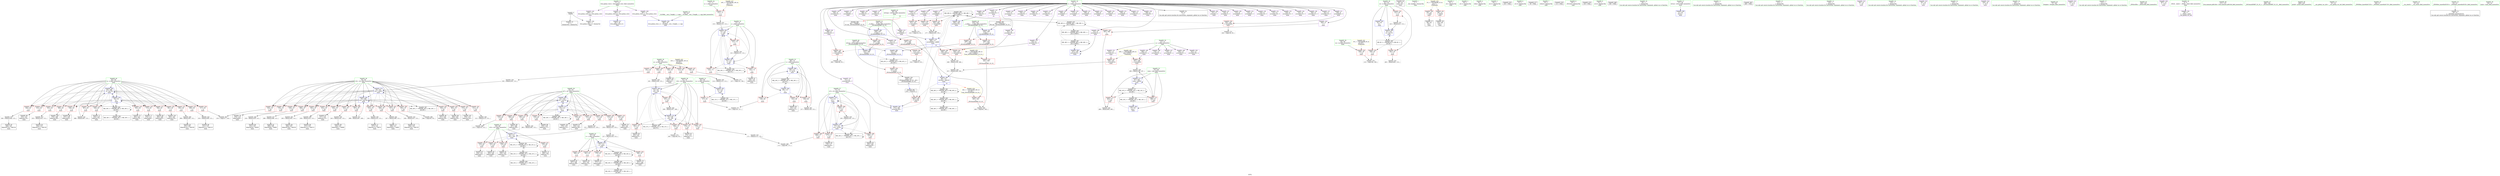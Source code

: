 digraph "SVFG" {
	label="SVFG";

	Node0x55d60fb13be0 [shape=record,color=grey,label="{NodeID: 0\nNullPtr}"];
	Node0x55d60fb13be0 -> Node0x55d60fb41ea0[style=solid];
	Node0x55d60fb13be0 -> Node0x55d60fb4f7a0[style=solid];
	Node0x55d60fb56200 [shape=record,color=grey,label="{NodeID: 360\n296 = Binary(295, 115, )\n}"];
	Node0x55d60fb56200 -> Node0x55d60fb43790[style=solid];
	Node0x55d60fb50670 [shape=record,color=blue,label="{NodeID: 277\n85\<--222\nx55\<--mul\nmain\n}"];
	Node0x55d60fb50670 -> Node0x55d60fb46100[style=dashed];
	Node0x55d60fb50670 -> Node0x55d60fb4e0f0[style=dashed];
	Node0x55d60fb50670 -> Node0x55d60fb4e180[style=dashed];
	Node0x55d60fb50670 -> Node0x55d60fb4e250[style=dashed];
	Node0x55d60fb50670 -> Node0x55d60fb65470[style=dashed];
	Node0x55d60fb443c0 [shape=record,color=red,label="{NodeID: 194\n242\<--79\n\<--i42\nmain\n}"];
	Node0x55d60fb443c0 -> Node0x55d60fb55f00[style=solid];
	Node0x55d60fb41870 [shape=record,color=purple,label="{NodeID: 111\n238\<--8\narrayidx64\<--f\nmain\n}"];
	Node0x55d60fb41870 -> Node0x55d60fb4e730[style=solid];
	Node0x55d60fb299e0 [shape=record,color=green,label="{NodeID: 28\n59\<--60\ncn\<--cn_field_insensitive\nmain\n}"];
	Node0x55d60fb299e0 -> Node0x55d60fb48870[style=solid];
	Node0x55d60fb45a80 [shape=record,color=red,label="{NodeID: 222\n295\<--83\n\<--k\nmain\n}"];
	Node0x55d60fb45a80 -> Node0x55d60fb56200[style=solid];
	Node0x55d60fb47530 [shape=record,color=purple,label="{NodeID: 139\n365\<--8\narrayidx145\<--f\nmain\n}"];
	Node0x55d60fb421a0 [shape=record,color=black,label="{NodeID: 56\n56\<--92\nmain_ret\<--\nmain\n}"];
	Node0x55d60fb53980 [shape=record,color=grey,label="{NodeID: 333\n227 = Binary(226, 115, )\n}"];
	Node0x55d60fb53980 -> Node0x55d60fb50740[style=solid];
	Node0x55d60fb4f020 [shape=record,color=red,label="{NodeID: 250\n452\<--432\n\<--retval\n_ZSt3maxIiERKT_S2_S2_\n}"];
	Node0x55d60fb4f020 -> Node0x55d60fb412c0[style=solid];
	Node0x55d60fb48c80 [shape=record,color=red,label="{NodeID: 167\n136\<--63\n\<--p\nmain\n}"];
	Node0x55d60fb48c80 -> Node0x55d60fb57400[style=solid];
	Node0x55d60fb43860 [shape=record,color=black,label="{NodeID: 84\n304\<--303\nidxprom106\<--add105\nmain\n}"];
	Node0x55d60fb13dc0 [shape=record,color=green,label="{NodeID: 1\n7\<--1\n__dso_handle\<--dummyObj\nGlob }"];
	Node0x55d60fb56380 [shape=record,color=grey,label="{NodeID: 361\n157 = Binary(156, 115, )\n}"];
	Node0x55d60fb56380 -> Node0x55d60fb4ff20[style=solid];
	Node0x55d60fb50740 [shape=record,color=blue,label="{NodeID: 278\n87\<--227\ny\<--sub57\nmain\n}"];
	Node0x55d60fb50740 -> Node0x55d60fb4e320[style=dashed];
	Node0x55d60fb50740 -> Node0x55d60fb4e3f0[style=dashed];
	Node0x55d60fb50740 -> Node0x55d60fb4e4c0[style=dashed];
	Node0x55d60fb50740 -> Node0x55d60fb4e590[style=dashed];
	Node0x55d60fb50740 -> Node0x55d60fb65970[style=dashed];
	Node0x55d60fb44490 [shape=record,color=red,label="{NodeID: 195\n255\<--79\n\<--i42\nmain\n}"];
	Node0x55d60fb44490 -> Node0x55d60fb56500[style=solid];
	Node0x55d60fb41940 [shape=record,color=purple,label="{NodeID: 112\n245\<--8\narrayidx68\<--f\nmain\n}"];
	Node0x55d60fb29ab0 [shape=record,color=green,label="{NodeID: 29\n61\<--62\nci\<--ci_field_insensitive\nmain\n}"];
	Node0x55d60fb29ab0 -> Node0x55d60fb48940[style=solid];
	Node0x55d60fb29ab0 -> Node0x55d60fb48a10[style=solid];
	Node0x55d60fb29ab0 -> Node0x55d60fb48ae0[style=solid];
	Node0x55d60fb29ab0 -> Node0x55d60fb4f970[style=solid];
	Node0x55d60fb29ab0 -> Node0x55d60fb50dc0[style=solid];
	Node0x55d60fb45b50 [shape=record,color=red,label="{NodeID: 223\n309\<--83\n\<--k\nmain\n}"];
	Node0x55d60fb45b50 -> Node0x55d60fb54700[style=solid];
	Node0x55d60fb47600 [shape=record,color=purple,label="{NodeID: 140\n368\<--8\narrayidx147\<--f\nmain\n}"];
	Node0x55d60fb42270 [shape=record,color=black,label="{NodeID: 57\n96\<--93\ncall\<--\nmain\n}"];
	Node0x55d60fb53b00 [shape=record,color=grey,label="{NodeID: 334\n202 = Binary(201, 115, )\n}"];
	Node0x55d60fb53b00 -> Node0x55d60fb50400[style=solid];
	Node0x55d60fb4f0f0 [shape=record,color=red,label="{NodeID: 251\n440\<--434\n\<--__a.addr\n_ZSt3maxIiERKT_S2_S2_\n}"];
	Node0x55d60fb4f0f0 -> Node0x55d60fb4f430[style=solid];
	Node0x55d60fb48d50 [shape=record,color=red,label="{NodeID: 168\n139\<--63\n\<--p\nmain\n}"];
	Node0x55d60fb48d50 -> Node0x55d60fb42410[style=solid];
	Node0x55d60fb43930 [shape=record,color=black,label="{NodeID: 85\n307\<--306\nidxprom108\<--\nmain\n}"];
	Node0x55d60fb13e50 [shape=record,color=green,label="{NodeID: 2\n14\<--1\n.str\<--dummyObj\nGlob }"];
	Node0x55d60fb56500 [shape=record,color=grey,label="{NodeID: 362\n256 = Binary(255, 115, )\n}"];
	Node0x55d60fb56500 -> Node0x55d60fb42ea0[style=solid];
	Node0x55d60fb50810 [shape=record,color=blue,label="{NodeID: 279\n286\<--277\narrayidx94\<--add88\nmain\n|{|<s7>10}}"];
	Node0x55d60fb50810 -> Node0x55d60fb4ea70[style=dashed];
	Node0x55d60fb50810 -> Node0x55d60fb4eb40[style=dashed];
	Node0x55d60fb50810 -> Node0x55d60fb4ec10[style=dashed];
	Node0x55d60fb50810 -> Node0x55d60fb4ece0[style=dashed];
	Node0x55d60fb50810 -> Node0x55d60fb4ee80[style=dashed];
	Node0x55d60fb50810 -> Node0x55d60fb509b0[style=dashed];
	Node0x55d60fb50810 -> Node0x55d60fb4a4e0[style=dashed];
	Node0x55d60fb50810:s7 -> Node0x55d60fb75b70[style=dashed,color=red];
	Node0x55d60fb44560 [shape=record,color=red,label="{NodeID: 196\n266\<--79\n\<--i42\nmain\n}"];
	Node0x55d60fb44560 -> Node0x55d60fb54a00[style=solid];
	Node0x55d60fb41a10 [shape=record,color=purple,label="{NodeID: 113\n248\<--8\narrayidx70\<--f\nmain\n}"];
	Node0x55d60fb29b80 [shape=record,color=green,label="{NodeID: 30\n63\<--64\np\<--p_field_insensitive\nmain\n}"];
	Node0x55d60fb29b80 -> Node0x55d60fb48bb0[style=solid];
	Node0x55d60fb29b80 -> Node0x55d60fb48c80[style=solid];
	Node0x55d60fb29b80 -> Node0x55d60fb48d50[style=solid];
	Node0x55d60fb29b80 -> Node0x55d60fb48e20[style=solid];
	Node0x55d60fb29b80 -> Node0x55d60fb48ef0[style=solid];
	Node0x55d60fb4bed0 [shape=record,color=black,label="{NodeID: 390\nMR_8V_3 = PHI(MR_8V_4, MR_8V_2, )\npts\{62 \}\n}"];
	Node0x55d60fb4bed0 -> Node0x55d60fb48940[style=dashed];
	Node0x55d60fb4bed0 -> Node0x55d60fb48a10[style=dashed];
	Node0x55d60fb4bed0 -> Node0x55d60fb48ae0[style=dashed];
	Node0x55d60fb4bed0 -> Node0x55d60fb50dc0[style=dashed];
	Node0x55d60fb45c20 [shape=record,color=red,label="{NodeID: 224\n322\<--83\n\<--k\nmain\n}"];
	Node0x55d60fb45c20 -> Node0x55d60fb43c70[style=solid];
	Node0x55d60fb476d0 [shape=record,color=purple,label="{NodeID: 141\n371\<--8\narrayidx149\<--f\nmain\n}"];
	Node0x55d60fb476d0 -> Node0x55d60fb509b0[style=solid];
	Node0x55d60fb42340 [shape=record,color=black,label="{NodeID: 58\n102\<--99\ncall1\<--\nmain\n}"];
	Node0x55d60fb53c80 [shape=record,color=grey,label="{NodeID: 335\n338 = Binary(337, 115, )\n}"];
	Node0x55d60fb53c80 -> Node0x55d60fb43fb0[style=solid];
	Node0x55d60fb4f1c0 [shape=record,color=red,label="{NodeID: 252\n449\<--434\n\<--__a.addr\n_ZSt3maxIiERKT_S2_S2_\n}"];
	Node0x55d60fb4f1c0 -> Node0x55d60fb51100[style=solid];
	Node0x55d60fb48e20 [shape=record,color=red,label="{NodeID: 169\n160\<--63\n\<--p\nmain\n}"];
	Node0x55d60fb48e20 -> Node0x55d60fb56080[style=solid];
	Node0x55d60fb43a00 [shape=record,color=black,label="{NodeID: 86\n311\<--310\nidxprom111\<--add110\nmain\n}"];
	Node0x55d60fb15810 [shape=record,color=green,label="{NodeID: 3\n16\<--1\n.str.1\<--dummyObj\nGlob }"];
	Node0x55d60fb56680 [shape=record,color=grey,label="{NodeID: 363\n303 = Binary(302, 115, )\n}"];
	Node0x55d60fb56680 -> Node0x55d60fb43860[style=solid];
	Node0x55d60fb508e0 [shape=record,color=blue,label="{NodeID: 280\n89\<--357\nref.tmp\<--add142\nmain\n|{|<s2>10}}"];
	Node0x55d60fb508e0 -> Node0x55d60fb4ee80[style=dashed];
	Node0x55d60fb508e0 -> Node0x55d60fb65e70[style=dashed];
	Node0x55d60fb508e0:s2 -> Node0x55d60fb74f70[style=dashed,color=red];
	Node0x55d60fb44630 [shape=record,color=red,label="{NodeID: 197\n278\<--79\n\<--i42\nmain\n}"];
	Node0x55d60fb44630 -> Node0x55d60fb43380[style=solid];
	Node0x55d60fb41ae0 [shape=record,color=purple,label="{NodeID: 114\n251\<--8\narrayidx72\<--f\nmain\n}"];
	Node0x55d60fb41ae0 -> Node0x55d60fb4e800[style=solid];
	Node0x55d60fb29c50 [shape=record,color=green,label="{NodeID: 31\n65\<--66\nn\<--n_field_insensitive\nmain\n}"];
	Node0x55d60fb29c50 -> Node0x55d60fb48fc0[style=solid];
	Node0x55d60fb29c50 -> Node0x55d60fb4fa40[style=solid];
	Node0x55d60fb4bfc0 [shape=record,color=black,label="{NodeID: 391\nMR_12V_2 = PHI(MR_12V_3, MR_12V_1, )\npts\{66 \}\n}"];
	Node0x55d60fb4bfc0 -> Node0x55d60fb4fa40[style=dashed];
	Node0x55d60fb45cf0 [shape=record,color=red,label="{NodeID: 225\n332\<--83\n\<--k\nmain\n}"];
	Node0x55d60fb45cf0 -> Node0x55d60fb55780[style=solid];
	Node0x55d60fb477a0 [shape=record,color=purple,label="{NodeID: 142\n377\<--8\narrayidx151\<--f\nmain\n}"];
	Node0x55d60fb42410 [shape=record,color=black,label="{NodeID: 59\n140\<--139\nidxprom\<--\nmain\n}"];
	Node0x55d60fb53e00 [shape=record,color=grey,label="{NodeID: 336\n357 = Binary(349, 356, )\n}"];
	Node0x55d60fb53e00 -> Node0x55d60fb508e0[style=solid];
	Node0x55d60fb4f290 [shape=record,color=red,label="{NodeID: 253\n442\<--436\n\<--__b.addr\n_ZSt3maxIiERKT_S2_S2_\n}"];
	Node0x55d60fb4f290 -> Node0x55d60fb4f500[style=solid];
	Node0x55d60fb48ef0 [shape=record,color=red,label="{NodeID: 170\n201\<--63\n\<--p\nmain\n}"];
	Node0x55d60fb48ef0 -> Node0x55d60fb53b00[style=solid];
	Node0x55d60fb43ad0 [shape=record,color=black,label="{NodeID: 87\n317\<--316\nidxprom115\<--\nmain\n}"];
	Node0x55d60fb158a0 [shape=record,color=green,label="{NodeID: 4\n18\<--1\nstdin\<--dummyObj\nGlob }"];
	Node0x55d60fb56800 [shape=record,color=grey,label="{NodeID: 364\n444 = cmp(441, 443, )\n}"];
	Node0x55d60fb509b0 [shape=record,color=blue,label="{NodeID: 281\n371\<--362\narrayidx149\<--\nmain\n}"];
	Node0x55d60fb509b0 -> Node0x55d60fb4a4e0[style=dashed];
	Node0x55d60fb44700 [shape=record,color=red,label="{NodeID: 198\n288\<--79\n\<--i42\nmain\n}"];
	Node0x55d60fb44700 -> Node0x55d60fb55d80[style=solid];
	Node0x55d60fb41bb0 [shape=record,color=purple,label="{NodeID: 115\n258\<--8\narrayidx76\<--f\nmain\n}"];
	Node0x55d60fb29d20 [shape=record,color=green,label="{NodeID: 32\n67\<--68\nsum\<--sum_field_insensitive\nmain\n}"];
	Node0x55d60fb29d20 -> Node0x55d60fb49090[style=solid];
	Node0x55d60fb29d20 -> Node0x55d60fb49160[style=solid];
	Node0x55d60fb29d20 -> Node0x55d60fb4fb10[style=solid];
	Node0x55d60fb29d20 -> Node0x55d60fb50190[style=solid];
	Node0x55d60fb6aba0 [shape=record,color=black,label="{NodeID: 392\nMR_14V_2 = PHI(MR_14V_4, MR_14V_1, )\npts\{68 \}\n}"];
	Node0x55d60fb6aba0 -> Node0x55d60fb4fb10[style=dashed];
	Node0x55d60fb45dc0 [shape=record,color=red,label="{NodeID: 226\n344\<--83\n\<--k\nmain\n}"];
	Node0x55d60fb45dc0 -> Node0x55d60fb53680[style=solid];
	Node0x55d60fb47870 [shape=record,color=purple,label="{NodeID: 143\n380\<--8\narrayidx153\<--f\nmain\n}"];
	Node0x55d60fb424e0 [shape=record,color=black,label="{NodeID: 60\n143\<--142\nidxprom11\<--\nmain\n}"];
	Node0x55d60fb53f80 [shape=record,color=grey,label="{NodeID: 337\n398 = Binary(397, 149, )\n}"];
	Node0x55d60fb53f80 -> Node0x55d60fb50cf0[style=solid];
	Node0x55d60fb4f360 [shape=record,color=red,label="{NodeID: 254\n446\<--436\n\<--__b.addr\n_ZSt3maxIiERKT_S2_S2_\n}"];
	Node0x55d60fb4f360 -> Node0x55d60fb51030[style=solid];
	Node0x55d60fb48fc0 [shape=record,color=red,label="{NodeID: 171\n127\<--65\n\<--n\nmain\n}"];
	Node0x55d60fb48fc0 -> Node0x55d60fb57280[style=solid];
	Node0x55d60fb43ba0 [shape=record,color=black,label="{NodeID: 88\n320\<--319\nidxprom117\<--\nmain\n}"];
	Node0x55d60fb1b640 [shape=record,color=green,label="{NodeID: 5\n19\<--1\n.str.2\<--dummyObj\nGlob }"];
	Node0x55d60fb6bab0 [shape=record,color=yellow,style=double,label="{NodeID: 448\n40V_1 = ENCHI(MR_40V_0)\npts\{130000 \}\nFun[main]}"];
	Node0x55d60fb6bab0 -> Node0x55d60fb4e660[style=dashed];
	Node0x55d60fb6bab0 -> Node0x55d60fb4edb0[style=dashed];
	Node0x55d60fb56980 [shape=record,color=grey,label="{NodeID: 365\n219 = cmp(217, 218, )\n}"];
	Node0x55d60fb50a80 [shape=record,color=blue,label="{NodeID: 282\n383\<--149\narrayidx155\<--\nmain\n}"];
	Node0x55d60fb50a80 -> Node0x55d60fb4a4e0[style=dashed];
	Node0x55d60fb447d0 [shape=record,color=red,label="{NodeID: 199\n302\<--79\n\<--i42\nmain\n}"];
	Node0x55d60fb447d0 -> Node0x55d60fb56680[style=solid];
	Node0x55d60fb46280 [shape=record,color=purple,label="{NodeID: 116\n261\<--8\narrayidx78\<--f\nmain\n}"];
	Node0x55d60fb29df0 [shape=record,color=green,label="{NodeID: 33\n69\<--70\ni\<--i_field_insensitive\nmain\n}"];
	Node0x55d60fb29df0 -> Node0x55d60fb49230[style=solid];
	Node0x55d60fb29df0 -> Node0x55d60fb49300[style=solid];
	Node0x55d60fb29df0 -> Node0x55d60fb493d0[style=solid];
	Node0x55d60fb29df0 -> Node0x55d60fb4fbe0[style=solid];
	Node0x55d60fb29df0 -> Node0x55d60fb4ff20[style=solid];
	Node0x55d60fb8c260 [shape=record,color=black,label="{NodeID: 476\n103 = PHI()\n}"];
	Node0x55d60fb6b070 [shape=record,color=black,label="{NodeID: 393\nMR_16V_2 = PHI(MR_16V_4, MR_16V_1, )\npts\{70 \}\n}"];
	Node0x55d60fb6b070 -> Node0x55d60fb4fbe0[style=dashed];
	Node0x55d60fb45e90 [shape=record,color=red,label="{NodeID: 227\n369\<--83\n\<--k\nmain\n}"];
	Node0x55d60fb45e90 -> Node0x55d60fb40f80[style=solid];
	Node0x55d60fb47940 [shape=record,color=purple,label="{NodeID: 144\n383\<--8\narrayidx155\<--f\nmain\n}"];
	Node0x55d60fb47940 -> Node0x55d60fb50a80[style=solid];
	Node0x55d60fb425b0 [shape=record,color=black,label="{NodeID: 61\n146\<--145\nidxprom13\<--\nmain\n}"];
	Node0x55d60fb54100 [shape=record,color=grey,label="{NodeID: 338\n393 = Binary(392, 115, )\n}"];
	Node0x55d60fb54100 -> Node0x55d60fb50c20[style=solid];
	Node0x55d60fb4f430 [shape=record,color=red,label="{NodeID: 255\n441\<--440\n\<--\n_ZSt3maxIiERKT_S2_S2_\n}"];
	Node0x55d60fb4f430 -> Node0x55d60fb56800[style=solid];
	Node0x55d60fb49090 [shape=record,color=red,label="{NodeID: 172\n188\<--67\n\<--sum\nmain\n}"];
	Node0x55d60fb49090 -> Node0x55d60fb53500[style=solid];
	Node0x55d60fb43c70 [shape=record,color=black,label="{NodeID: 89\n323\<--322\nidxprom119\<--\nmain\n}"];
	Node0x55d60fb1b6d0 [shape=record,color=green,label="{NodeID: 6\n21\<--1\n.str.3\<--dummyObj\nGlob }"];
	Node0x55d60fb56b00 [shape=record,color=grey,label="{NodeID: 366\n213 = cmp(210, 212, )\n}"];
	Node0x55d60fb50b50 [shape=record,color=blue,label="{NodeID: 283\n83\<--388\nk\<--inc158\nmain\n}"];
	Node0x55d60fb50b50 -> Node0x55d60fb455a0[style=dashed];
	Node0x55d60fb50b50 -> Node0x55d60fb45670[style=dashed];
	Node0x55d60fb50b50 -> Node0x55d60fb45740[style=dashed];
	Node0x55d60fb50b50 -> Node0x55d60fb45810[style=dashed];
	Node0x55d60fb50b50 -> Node0x55d60fb458e0[style=dashed];
	Node0x55d60fb50b50 -> Node0x55d60fb459b0[style=dashed];
	Node0x55d60fb50b50 -> Node0x55d60fb45a80[style=dashed];
	Node0x55d60fb50b50 -> Node0x55d60fb45b50[style=dashed];
	Node0x55d60fb50b50 -> Node0x55d60fb45c20[style=dashed];
	Node0x55d60fb50b50 -> Node0x55d60fb45cf0[style=dashed];
	Node0x55d60fb50b50 -> Node0x55d60fb45dc0[style=dashed];
	Node0x55d60fb50b50 -> Node0x55d60fb45e90[style=dashed];
	Node0x55d60fb50b50 -> Node0x55d60fb45f60[style=dashed];
	Node0x55d60fb50b50 -> Node0x55d60fb46030[style=dashed];
	Node0x55d60fb50b50 -> Node0x55d60fb505a0[style=dashed];
	Node0x55d60fb50b50 -> Node0x55d60fb50b50[style=dashed];
	Node0x55d60fb50b50 -> Node0x55d60fb6f570[style=dashed];
	Node0x55d60fb448a0 [shape=record,color=red,label="{NodeID: 200\n316\<--79\n\<--i42\nmain\n}"];
	Node0x55d60fb448a0 -> Node0x55d60fb43ad0[style=solid];
	Node0x55d60fb46350 [shape=record,color=purple,label="{NodeID: 117\n264\<--8\narrayidx80\<--f\nmain\n}"];
	Node0x55d60fb46350 -> Node0x55d60fb4e8d0[style=solid];
	Node0x55d60fb29ec0 [shape=record,color=green,label="{NodeID: 34\n71\<--72\nx\<--x_field_insensitive\nmain\n}"];
	Node0x55d60fb29ec0 -> Node0x55d60fb494a0[style=solid];
	Node0x55d60fb8c360 [shape=record,color=black,label="{NodeID: 477\n39 = PHI()\n}"];
	Node0x55d60fb6bd80 [shape=record,color=black,label="{NodeID: 394\nMR_20V_2 = PHI(MR_20V_3, MR_20V_1, )\npts\{74 \}\n}"];
	Node0x55d60fb6bd80 -> Node0x55d60fb4fcb0[style=dashed];
	Node0x55d60fb6bd80 -> Node0x55d60fb6bd80[style=dashed];
	Node0x55d60fb45f60 [shape=record,color=red,label="{NodeID: 228\n381\<--83\n\<--k\nmain\n}"];
	Node0x55d60fb45f60 -> Node0x55d60fb411f0[style=solid];
	Node0x55d60fb47a10 [shape=record,color=purple,label="{NodeID: 145\n404\<--8\n\<--f\nmain\n}"];
	Node0x55d60fb47a10 -> Node0x55d60fb4ef50[style=solid];
	Node0x55d60fb42680 [shape=record,color=black,label="{NodeID: 62\n175\<--174\nidxprom27\<--\nmain\n}"];
	Node0x55d60fb54280 [shape=record,color=grey,label="{NodeID: 339\n326 = Binary(325, 115, )\n}"];
	Node0x55d60fb54280 -> Node0x55d60fb43d40[style=solid];
	Node0x55d60fb4f500 [shape=record,color=red,label="{NodeID: 256\n443\<--442\n\<--\n_ZSt3maxIiERKT_S2_S2_\n}"];
	Node0x55d60fb4f500 -> Node0x55d60fb56800[style=solid];
	Node0x55d60fb49160 [shape=record,color=red,label="{NodeID: 173\n403\<--67\n\<--sum\nmain\n}"];
	Node0x55d60fb49160 -> Node0x55d60fb55c00[style=solid];
	Node0x55d60fb43d40 [shape=record,color=black,label="{NodeID: 90\n327\<--326\nidxprom122\<--add121\nmain\n}"];
	Node0x55d60fb1b760 [shape=record,color=green,label="{NodeID: 7\n23\<--1\nstdout\<--dummyObj\nGlob }"];
	Node0x55d60fb56c80 [shape=record,color=grey,label="{NodeID: 367\n314 = cmp(313, 92, )\n}"];
	Node0x55d60fb50c20 [shape=record,color=blue,label="{NodeID: 284\n81\<--393\nj47\<--inc161\nmain\n}"];
	Node0x55d60fb50c20 -> Node0x55d60fb44e50[style=dashed];
	Node0x55d60fb50c20 -> Node0x55d60fb44f20[style=dashed];
	Node0x55d60fb50c20 -> Node0x55d60fb44ff0[style=dashed];
	Node0x55d60fb50c20 -> Node0x55d60fb450c0[style=dashed];
	Node0x55d60fb50c20 -> Node0x55d60fb45190[style=dashed];
	Node0x55d60fb50c20 -> Node0x55d60fb45260[style=dashed];
	Node0x55d60fb50c20 -> Node0x55d60fb45330[style=dashed];
	Node0x55d60fb50c20 -> Node0x55d60fb45400[style=dashed];
	Node0x55d60fb50c20 -> Node0x55d60fb454d0[style=dashed];
	Node0x55d60fb50c20 -> Node0x55d60fb504d0[style=dashed];
	Node0x55d60fb50c20 -> Node0x55d60fb50c20[style=dashed];
	Node0x55d60fb50c20 -> Node0x55d60fb6cd70[style=dashed];
	Node0x55d60fb44970 [shape=record,color=red,label="{NodeID: 201\n325\<--79\n\<--i42\nmain\n}"];
	Node0x55d60fb44970 -> Node0x55d60fb54280[style=solid];
	Node0x55d60fb46420 [shape=record,color=purple,label="{NodeID: 118\n269\<--8\narrayidx83\<--f\nmain\n}"];
	Node0x55d60fb29f90 [shape=record,color=green,label="{NodeID: 35\n73\<--74\nj\<--j_field_insensitive\nmain\n}"];
	Node0x55d60fb29f90 -> Node0x55d60fb49570[style=solid];
	Node0x55d60fb29f90 -> Node0x55d60fb49640[style=solid];
	Node0x55d60fb29f90 -> Node0x55d60fb49710[style=solid];
	Node0x55d60fb29f90 -> Node0x55d60fb4fcb0[style=solid];
	Node0x55d60fb29f90 -> Node0x55d60fb4fe50[style=solid];
	Node0x55d60fb8c460 [shape=record,color=black,label="{NodeID: 478\n112 = PHI()\n}"];
	Node0x55d60fb6be70 [shape=record,color=black,label="{NodeID: 395\nMR_22V_2 = PHI(MR_22V_4, MR_22V_1, )\npts\{76 \}\n}"];
	Node0x55d60fb6be70 -> Node0x55d60fb4fff0[style=dashed];
	Node0x55d60fb46030 [shape=record,color=red,label="{NodeID: 229\n387\<--83\n\<--k\nmain\n}"];
	Node0x55d60fb46030 -> Node0x55d60fb54580[style=solid];
	Node0x55d60fb47ae0 [shape=record,color=purple,label="{NodeID: 146\n176\<--12\narrayidx28\<--a\nmain\n}"];
	Node0x55d60fb42750 [shape=record,color=black,label="{NodeID: 63\n178\<--177\nidxprom29\<--\nmain\n}"];
	Node0x55d60fb54400 [shape=record,color=grey,label="{NodeID: 340\n212 = Binary(115, 211, )\n}"];
	Node0x55d60fb54400 -> Node0x55d60fb56b00[style=solid];
	Node0x55d60fb4f5d0 [shape=record,color=blue,label="{NodeID: 257\n461\<--28\nllvm.global_ctors_0\<--\nGlob }"];
	Node0x55d60fb49230 [shape=record,color=red,label="{NodeID: 174\n126\<--69\n\<--i\nmain\n}"];
	Node0x55d60fb49230 -> Node0x55d60fb57280[style=solid];
	Node0x55d60fb43e10 [shape=record,color=black,label="{NodeID: 91\n330\<--329\nidxprom124\<--\nmain\n}"];
	Node0x55d60fb16170 [shape=record,color=green,label="{NodeID: 8\n24\<--1\n_ZSt3cin\<--dummyObj\nGlob }"];
	Node0x55d60fb56e00 [shape=record,color=grey,label="{NodeID: 368\n206 = cmp(205, 92, )\n}"];
	Node0x55d60fb50cf0 [shape=record,color=blue,label="{NodeID: 285\n79\<--398\ni42\<--dec164\nmain\n}"];
	Node0x55d60fb50cf0 -> Node0x55d60fb49f30[style=dashed];
	Node0x55d60fb50cf0 -> Node0x55d60fb4a000[style=dashed];
	Node0x55d60fb50cf0 -> Node0x55d60fb44220[style=dashed];
	Node0x55d60fb50cf0 -> Node0x55d60fb442f0[style=dashed];
	Node0x55d60fb50cf0 -> Node0x55d60fb443c0[style=dashed];
	Node0x55d60fb50cf0 -> Node0x55d60fb44490[style=dashed];
	Node0x55d60fb50cf0 -> Node0x55d60fb44560[style=dashed];
	Node0x55d60fb50cf0 -> Node0x55d60fb44630[style=dashed];
	Node0x55d60fb50cf0 -> Node0x55d60fb44700[style=dashed];
	Node0x55d60fb50cf0 -> Node0x55d60fb447d0[style=dashed];
	Node0x55d60fb50cf0 -> Node0x55d60fb448a0[style=dashed];
	Node0x55d60fb50cf0 -> Node0x55d60fb44970[style=dashed];
	Node0x55d60fb50cf0 -> Node0x55d60fb44a40[style=dashed];
	Node0x55d60fb50cf0 -> Node0x55d60fb44b10[style=dashed];
	Node0x55d60fb50cf0 -> Node0x55d60fb44be0[style=dashed];
	Node0x55d60fb50cf0 -> Node0x55d60fb44cb0[style=dashed];
	Node0x55d60fb50cf0 -> Node0x55d60fb44d80[style=dashed];
	Node0x55d60fb50cf0 -> Node0x55d60fb50cf0[style=dashed];
	Node0x55d60fb50cf0 -> Node0x55d60fb6c870[style=dashed];
	Node0x55d60fb44a40 [shape=record,color=red,label="{NodeID: 202\n337\<--79\n\<--i42\nmain\n}"];
	Node0x55d60fb44a40 -> Node0x55d60fb53c80[style=solid];
	Node0x55d60fb464f0 [shape=record,color=purple,label="{NodeID: 119\n272\<--8\narrayidx85\<--f\nmain\n}"];
	Node0x55d60fb2a060 [shape=record,color=green,label="{NodeID: 36\n75\<--76\ni18\<--i18_field_insensitive\nmain\n}"];
	Node0x55d60fb2a060 -> Node0x55d60fb497e0[style=solid];
	Node0x55d60fb2a060 -> Node0x55d60fb498b0[style=solid];
	Node0x55d60fb2a060 -> Node0x55d60fb49980[style=solid];
	Node0x55d60fb2a060 -> Node0x55d60fb49a50[style=solid];
	Node0x55d60fb2a060 -> Node0x55d60fb49b20[style=solid];
	Node0x55d60fb2a060 -> Node0x55d60fb4fff0[style=solid];
	Node0x55d60fb2a060 -> Node0x55d60fb50330[style=solid];
	Node0x55d60fb8c560 [shape=record,color=black,label="{NodeID: 479\n130 = PHI()\n}"];
	Node0x55d60fb6c370 [shape=record,color=black,label="{NodeID: 396\nMR_24V_2 = PHI(MR_24V_3, MR_24V_1, )\npts\{78 \}\n}"];
	Node0x55d60fb6c370 -> Node0x55d60fb500c0[style=dashed];
	Node0x55d60fb6c370 -> Node0x55d60fb6c370[style=dashed];
	Node0x55d60fb46100 [shape=record,color=red,label="{NodeID: 230\n233\<--85\n\<--x55\nmain\n}"];
	Node0x55d60fb46100 -> Node0x55d60fb42a90[style=solid];
	Node0x55d60fb47bb0 [shape=record,color=purple,label="{NodeID: 147\n179\<--12\narrayidx30\<--a\nmain\n}"];
	Node0x55d60fb42820 [shape=record,color=black,label="{NodeID: 64\n182\<--181\nidxprom32\<--\nmain\n}"];
	Node0x55d60fb74f70 [shape=record,color=yellow,style=double,label="{NodeID: 424\n36V_1 = ENCHI(MR_36V_0)\npts\{90 \}\nFun[_ZSt3maxIiERKT_S2_S2_]}"];
	Node0x55d60fb74f70 -> Node0x55d60fb4f500[style=dashed];
	Node0x55d60fb54580 [shape=record,color=grey,label="{NodeID: 341\n388 = Binary(387, 115, )\n}"];
	Node0x55d60fb54580 -> Node0x55d60fb50b50[style=solid];
	Node0x55d60fb4f6a0 [shape=record,color=blue,label="{NodeID: 258\n462\<--29\nllvm.global_ctors_1\<--_GLOBAL__sub_I_TangKy_1_1.cpp\nGlob }"];
	Node0x55d60fb49300 [shape=record,color=red,label="{NodeID: 175\n142\<--69\n\<--i\nmain\n}"];
	Node0x55d60fb49300 -> Node0x55d60fb424e0[style=solid];
	Node0x55d60fb43ee0 [shape=record,color=black,label="{NodeID: 92\n334\<--333\nidxprom127\<--add126\nmain\n}"];
	Node0x55d60fb16200 [shape=record,color=green,label="{NodeID: 9\n25\<--1\n.str.4\<--dummyObj\nGlob }"];
	Node0x55d60fb56f80 [shape=record,color=grey,label="{NodeID: 369\n172 = cmp(169, 171, )\n}"];
	Node0x55d60fb50dc0 [shape=record,color=blue,label="{NodeID: 286\n61\<--413\nci\<--inc170\nmain\n}"];
	Node0x55d60fb50dc0 -> Node0x55d60fb4bed0[style=dashed];
	Node0x55d60fb44b10 [shape=record,color=red,label="{NodeID: 203\n350\<--79\n\<--i42\nmain\n}"];
	Node0x55d60fb44b10 -> Node0x55d60fb40c40[style=solid];
	Node0x55d60fb465c0 [shape=record,color=purple,label="{NodeID: 120\n275\<--8\narrayidx87\<--f\nmain\n}"];
	Node0x55d60fb465c0 -> Node0x55d60fb4e9a0[style=solid];
	Node0x55d60fb2a130 [shape=record,color=green,label="{NodeID: 37\n77\<--78\nj22\<--j22_field_insensitive\nmain\n}"];
	Node0x55d60fb2a130 -> Node0x55d60fb49bf0[style=solid];
	Node0x55d60fb2a130 -> Node0x55d60fb49cc0[style=solid];
	Node0x55d60fb2a130 -> Node0x55d60fb49d90[style=solid];
	Node0x55d60fb2a130 -> Node0x55d60fb49e60[style=solid];
	Node0x55d60fb2a130 -> Node0x55d60fb500c0[style=solid];
	Node0x55d60fb2a130 -> Node0x55d60fb50260[style=solid];
	Node0x55d60fb8c660 [shape=record,color=black,label="{NodeID: 480\n180 = PHI()\n}"];
	Node0x55d60fb6c870 [shape=record,color=black,label="{NodeID: 397\nMR_26V_2 = PHI(MR_26V_4, MR_26V_1, )\npts\{80 \}\n}"];
	Node0x55d60fb6c870 -> Node0x55d60fb50400[style=dashed];
	Node0x55d60fb4e0f0 [shape=record,color=red,label="{NodeID: 231\n259\<--85\n\<--x55\nmain\n}"];
	Node0x55d60fb4e0f0 -> Node0x55d60fb42f70[style=solid];
	Node0x55d60fb47c80 [shape=record,color=purple,label="{NodeID: 148\n183\<--12\narrayidx33\<--a\nmain\n}"];
	Node0x55d60fb428f0 [shape=record,color=black,label="{NodeID: 65\n185\<--184\nidxprom34\<--\nmain\n}"];
	Node0x55d60fb54700 [shape=record,color=grey,label="{NodeID: 342\n310 = Binary(309, 115, )\n}"];
	Node0x55d60fb54700 -> Node0x55d60fb43a00[style=solid];
	Node0x55d60fb4f7a0 [shape=record,color=blue, style = dotted,label="{NodeID: 259\n463\<--3\nllvm.global_ctors_2\<--dummyVal\nGlob }"];
	Node0x55d60fb493d0 [shape=record,color=red,label="{NodeID: 176\n156\<--69\n\<--i\nmain\n}"];
	Node0x55d60fb493d0 -> Node0x55d60fb56380[style=solid];
	Node0x55d60fb43fb0 [shape=record,color=black,label="{NodeID: 93\n339\<--338\nidxprom130\<--add129\nmain\n}"];
	Node0x55d60fb16290 [shape=record,color=green,label="{NodeID: 10\n28\<--1\n\<--dummyObj\nCan only get source location for instruction, argument, global var or function.}"];
	Node0x55d60fb57100 [shape=record,color=grey,label="{NodeID: 370\n110 = cmp(108, 109, )\n}"];
	Node0x55d60fb50e90 [shape=record,color=blue,label="{NodeID: 287\n434\<--430\n__a.addr\<--__a\n_ZSt3maxIiERKT_S2_S2_\n}"];
	Node0x55d60fb50e90 -> Node0x55d60fb4f0f0[style=dashed];
	Node0x55d60fb50e90 -> Node0x55d60fb4f1c0[style=dashed];
	Node0x55d60fb44be0 [shape=record,color=red,label="{NodeID: 204\n363\<--79\n\<--i42\nmain\n}"];
	Node0x55d60fb44be0 -> Node0x55d60fb40de0[style=solid];
	Node0x55d60fb46690 [shape=record,color=purple,label="{NodeID: 121\n280\<--8\narrayidx90\<--f\nmain\n}"];
	Node0x55d60fb2a200 [shape=record,color=green,label="{NodeID: 38\n79\<--80\ni42\<--i42_field_insensitive\nmain\n}"];
	Node0x55d60fb2a200 -> Node0x55d60fb49f30[style=solid];
	Node0x55d60fb2a200 -> Node0x55d60fb4a000[style=solid];
	Node0x55d60fb2a200 -> Node0x55d60fb44220[style=solid];
	Node0x55d60fb2a200 -> Node0x55d60fb442f0[style=solid];
	Node0x55d60fb2a200 -> Node0x55d60fb443c0[style=solid];
	Node0x55d60fb2a200 -> Node0x55d60fb44490[style=solid];
	Node0x55d60fb2a200 -> Node0x55d60fb44560[style=solid];
	Node0x55d60fb2a200 -> Node0x55d60fb44630[style=solid];
	Node0x55d60fb2a200 -> Node0x55d60fb44700[style=solid];
	Node0x55d60fb2a200 -> Node0x55d60fb447d0[style=solid];
	Node0x55d60fb2a200 -> Node0x55d60fb448a0[style=solid];
	Node0x55d60fb2a200 -> Node0x55d60fb44970[style=solid];
	Node0x55d60fb2a200 -> Node0x55d60fb44a40[style=solid];
	Node0x55d60fb2a200 -> Node0x55d60fb44b10[style=solid];
	Node0x55d60fb2a200 -> Node0x55d60fb44be0[style=solid];
	Node0x55d60fb2a200 -> Node0x55d60fb44cb0[style=solid];
	Node0x55d60fb2a200 -> Node0x55d60fb44d80[style=solid];
	Node0x55d60fb2a200 -> Node0x55d60fb50400[style=solid];
	Node0x55d60fb2a200 -> Node0x55d60fb50cf0[style=solid];
	Node0x55d60fb8c760 [shape=record,color=black,label="{NodeID: 481\n359 = PHI(429, )\n}"];
	Node0x55d60fb8c760 -> Node0x55d60fb4ee80[style=solid];
	Node0x55d60fb6cd70 [shape=record,color=black,label="{NodeID: 398\nMR_28V_2 = PHI(MR_28V_3, MR_28V_1, )\npts\{82 \}\n}"];
	Node0x55d60fb6cd70 -> Node0x55d60fb504d0[style=dashed];
	Node0x55d60fb6cd70 -> Node0x55d60fb6cd70[style=dashed];
	Node0x55d60fb4e180 [shape=record,color=red,label="{NodeID: 232\n292\<--85\n\<--x55\nmain\n}"];
	Node0x55d60fb4e180 -> Node0x55d60fb436c0[style=solid];
	Node0x55d60fb47d50 [shape=record,color=purple,label="{NodeID: 149\n186\<--12\narrayidx35\<--a\nmain\n}"];
	Node0x55d60fb47d50 -> Node0x55d60fb4e660[style=solid];
	Node0x55d60fb429c0 [shape=record,color=black,label="{NodeID: 66\n231\<--230\nidxprom59\<--add58\nmain\n}"];
	Node0x55d60fb75b70 [shape=record,color=yellow,style=double,label="{NodeID: 426\n38V_1 = ENCHI(MR_38V_0)\npts\{110000 \}\nFun[_ZSt3maxIiERKT_S2_S2_]}"];
	Node0x55d60fb75b70 -> Node0x55d60fb4f430[style=dashed];
	Node0x55d60fb54880 [shape=record,color=grey,label="{NodeID: 343\n171 = Binary(115, 170, )\n}"];
	Node0x55d60fb54880 -> Node0x55d60fb56f80[style=solid];
	Node0x55d60fb4f8a0 [shape=record,color=blue,label="{NodeID: 260\n57\<--92\nretval\<--\nmain\n}"];
	Node0x55d60fb494a0 [shape=record,color=red,label="{NodeID: 177\n131\<--71\n\<--x\nmain\n}"];
	Node0x55d60fb494a0 -> Node0x55d60fb55480[style=solid];
	Node0x55d60fb44080 [shape=record,color=black,label="{NodeID: 94\n342\<--341\nidxprom132\<--\nmain\n}"];
	Node0x55d60fb1a8a0 [shape=record,color=green,label="{NodeID: 11\n92\<--1\n\<--dummyObj\nCan only get source location for instruction, argument, global var or function.}"];
	Node0x55d60fb57280 [shape=record,color=grey,label="{NodeID: 371\n128 = cmp(126, 127, )\n}"];
	Node0x55d60fb50f60 [shape=record,color=blue,label="{NodeID: 288\n436\<--431\n__b.addr\<--__b\n_ZSt3maxIiERKT_S2_S2_\n}"];
	Node0x55d60fb50f60 -> Node0x55d60fb4f290[style=dashed];
	Node0x55d60fb50f60 -> Node0x55d60fb4f360[style=dashed];
	Node0x55d60fb44cb0 [shape=record,color=red,label="{NodeID: 205\n375\<--79\n\<--i42\nmain\n}"];
	Node0x55d60fb44cb0 -> Node0x55d60fb41050[style=solid];
	Node0x55d60fb46760 [shape=record,color=purple,label="{NodeID: 122\n283\<--8\narrayidx92\<--f\nmain\n}"];
	Node0x55d60fb2a2d0 [shape=record,color=green,label="{NodeID: 39\n81\<--82\nj47\<--j47_field_insensitive\nmain\n}"];
	Node0x55d60fb2a2d0 -> Node0x55d60fb44e50[style=solid];
	Node0x55d60fb2a2d0 -> Node0x55d60fb44f20[style=solid];
	Node0x55d60fb2a2d0 -> Node0x55d60fb44ff0[style=solid];
	Node0x55d60fb2a2d0 -> Node0x55d60fb450c0[style=solid];
	Node0x55d60fb2a2d0 -> Node0x55d60fb45190[style=solid];
	Node0x55d60fb2a2d0 -> Node0x55d60fb45260[style=solid];
	Node0x55d60fb2a2d0 -> Node0x55d60fb45330[style=solid];
	Node0x55d60fb2a2d0 -> Node0x55d60fb45400[style=solid];
	Node0x55d60fb2a2d0 -> Node0x55d60fb454d0[style=solid];
	Node0x55d60fb2a2d0 -> Node0x55d60fb504d0[style=solid];
	Node0x55d60fb2a2d0 -> Node0x55d60fb50c20[style=solid];
	Node0x55d60fb8c950 [shape=record,color=black,label="{NodeID: 482\n408 = PHI()\n}"];
	Node0x55d60fb6d270 [shape=record,color=black,label="{NodeID: 399\nMR_30V_2 = PHI(MR_30V_3, MR_30V_1, )\npts\{84 \}\n}"];
	Node0x55d60fb6d270 -> Node0x55d60fb6f570[style=dashed];
	Node0x55d60fb4e250 [shape=record,color=red,label="{NodeID: 233\n329\<--85\n\<--x55\nmain\n}"];
	Node0x55d60fb4e250 -> Node0x55d60fb43e10[style=solid];
	Node0x55d60fb47e20 [shape=record,color=purple,label="{NodeID: 150\n352\<--12\narrayidx139\<--a\nmain\n}"];
	Node0x55d60fb42a90 [shape=record,color=black,label="{NodeID: 67\n234\<--233\nidxprom61\<--\nmain\n}"];
	Node0x55d60fb54a00 [shape=record,color=grey,label="{NodeID: 344\n267 = Binary(266, 115, )\n}"];
	Node0x55d60fb54a00 -> Node0x55d60fb43110[style=solid];
	Node0x55d60fb4f970 [shape=record,color=blue,label="{NodeID: 261\n61\<--92\nci\<--\nmain\n}"];
	Node0x55d60fb4f970 -> Node0x55d60fb4bed0[style=dashed];
	Node0x55d60fb49570 [shape=record,color=red,label="{NodeID: 178\n135\<--73\n\<--j\nmain\n}"];
	Node0x55d60fb49570 -> Node0x55d60fb57400[style=solid];
	Node0x55d60fb44150 [shape=record,color=black,label="{NodeID: 95\n346\<--345\nidxprom135\<--add134\nmain\n}"];
	Node0x55d60fb1a970 [shape=record,color=green,label="{NodeID: 12\n115\<--1\n\<--dummyObj\nCan only get source location for instruction, argument, global var or function.}"];
	Node0x55d60fb57400 [shape=record,color=grey,label="{NodeID: 372\n137 = cmp(135, 136, )\n}"];
	Node0x55d60fb51030 [shape=record,color=blue,label="{NodeID: 289\n432\<--446\nretval\<--\n_ZSt3maxIiERKT_S2_S2_\n}"];
	Node0x55d60fb51030 -> Node0x55d60fb70e70[style=dashed];
	Node0x55d60fb44d80 [shape=record,color=red,label="{NodeID: 206\n397\<--79\n\<--i42\nmain\n}"];
	Node0x55d60fb44d80 -> Node0x55d60fb53f80[style=solid];
	Node0x55d60fb46830 [shape=record,color=purple,label="{NodeID: 123\n286\<--8\narrayidx94\<--f\nmain\n}"];
	Node0x55d60fb46830 -> Node0x55d60fb50810[style=solid];
	Node0x55d60fb2a3a0 [shape=record,color=green,label="{NodeID: 40\n83\<--84\nk\<--k_field_insensitive\nmain\n}"];
	Node0x55d60fb2a3a0 -> Node0x55d60fb455a0[style=solid];
	Node0x55d60fb2a3a0 -> Node0x55d60fb45670[style=solid];
	Node0x55d60fb2a3a0 -> Node0x55d60fb45740[style=solid];
	Node0x55d60fb2a3a0 -> Node0x55d60fb45810[style=solid];
	Node0x55d60fb2a3a0 -> Node0x55d60fb458e0[style=solid];
	Node0x55d60fb2a3a0 -> Node0x55d60fb459b0[style=solid];
	Node0x55d60fb2a3a0 -> Node0x55d60fb45a80[style=solid];
	Node0x55d60fb2a3a0 -> Node0x55d60fb45b50[style=solid];
	Node0x55d60fb2a3a0 -> Node0x55d60fb45c20[style=solid];
	Node0x55d60fb2a3a0 -> Node0x55d60fb45cf0[style=solid];
	Node0x55d60fb2a3a0 -> Node0x55d60fb45dc0[style=solid];
	Node0x55d60fb2a3a0 -> Node0x55d60fb45e90[style=solid];
	Node0x55d60fb2a3a0 -> Node0x55d60fb45f60[style=solid];
	Node0x55d60fb2a3a0 -> Node0x55d60fb46030[style=solid];
	Node0x55d60fb2a3a0 -> Node0x55d60fb505a0[style=solid];
	Node0x55d60fb2a3a0 -> Node0x55d60fb50b50[style=solid];
	Node0x55d60fb8ca20 [shape=record,color=black,label="{NodeID: 483\n430 = PHI(324, )\n0th arg _ZSt3maxIiERKT_S2_S2_ }"];
	Node0x55d60fb8ca20 -> Node0x55d60fb50e90[style=solid];
	Node0x55d60fb6d770 [shape=record,color=black,label="{NodeID: 400\nMR_32V_2 = PHI(MR_32V_3, MR_32V_1, )\npts\{86 \}\n}"];
	Node0x55d60fb6d770 -> Node0x55d60fb6fa70[style=dashed];
	Node0x55d60fb4e320 [shape=record,color=red,label="{NodeID: 234\n246\<--87\n\<--y\nmain\n}"];
	Node0x55d60fb4e320 -> Node0x55d60fb42d00[style=solid];
	Node0x55d60fb47ef0 [shape=record,color=purple,label="{NodeID: 151\n355\<--12\narrayidx141\<--a\nmain\n}"];
	Node0x55d60fb47ef0 -> Node0x55d60fb4edb0[style=solid];
	Node0x55d60fb42b60 [shape=record,color=black,label="{NodeID: 68\n237\<--236\nidxprom63\<--\nmain\n}"];
	Node0x55d60fb54b80 [shape=record,color=grey,label="{NodeID: 345\n198 = Binary(197, 149, )\n}"];
	Node0x55d60fb54b80 -> Node0x55d60fb50330[style=solid];
	Node0x55d60fb4fa40 [shape=record,color=blue,label="{NodeID: 262\n65\<--114\nn\<--shl\nmain\n}"];
	Node0x55d60fb4fa40 -> Node0x55d60fb48fc0[style=dashed];
	Node0x55d60fb4fa40 -> Node0x55d60fb4bfc0[style=dashed];
	Node0x55d60fb49640 [shape=record,color=red,label="{NodeID: 179\n145\<--73\n\<--j\nmain\n}"];
	Node0x55d60fb49640 -> Node0x55d60fb425b0[style=solid];
	Node0x55d60fb40c40 [shape=record,color=black,label="{NodeID: 96\n351\<--350\nidxprom138\<--\nmain\n}"];
	Node0x55d60fb1aa40 [shape=record,color=green,label="{NodeID: 13\n118\<--1\n\<--dummyObj\nCan only get source location for instruction, argument, global var or function.}"];
	Node0x55d60fb57580 [shape=record,color=grey,label="{NodeID: 373\n240 = cmp(239, 92, )\n}"];
	Node0x55d60fb51100 [shape=record,color=blue,label="{NodeID: 290\n432\<--449\nretval\<--\n_ZSt3maxIiERKT_S2_S2_\n}"];
	Node0x55d60fb51100 -> Node0x55d60fb70e70[style=dashed];
	Node0x55d60fb44e50 [shape=record,color=red,label="{NodeID: 207\n210\<--81\n\<--j47\nmain\n}"];
	Node0x55d60fb44e50 -> Node0x55d60fb56b00[style=solid];
	Node0x55d60fb46900 [shape=record,color=purple,label="{NodeID: 124\n291\<--8\narrayidx97\<--f\nmain\n}"];
	Node0x55d60fb2a470 [shape=record,color=green,label="{NodeID: 41\n85\<--86\nx55\<--x55_field_insensitive\nmain\n}"];
	Node0x55d60fb2a470 -> Node0x55d60fb46100[style=solid];
	Node0x55d60fb2a470 -> Node0x55d60fb4e0f0[style=solid];
	Node0x55d60fb2a470 -> Node0x55d60fb4e180[style=solid];
	Node0x55d60fb2a470 -> Node0x55d60fb4e250[style=solid];
	Node0x55d60fb2a470 -> Node0x55d60fb50670[style=solid];
	Node0x55d60fb8cb50 [shape=record,color=black,label="{NodeID: 484\n431 = PHI(89, )\n1st arg _ZSt3maxIiERKT_S2_S2_ }"];
	Node0x55d60fb8cb50 -> Node0x55d60fb50f60[style=solid];
	Node0x55d60fb6dc70 [shape=record,color=black,label="{NodeID: 401\nMR_34V_2 = PHI(MR_34V_3, MR_34V_1, )\npts\{88 \}\n}"];
	Node0x55d60fb6dc70 -> Node0x55d60fb6ff70[style=dashed];
	Node0x55d60fb4e3f0 [shape=record,color=red,label="{NodeID: 235\n270\<--87\n\<--y\nmain\n}"];
	Node0x55d60fb4e3f0 -> Node0x55d60fb431e0[style=solid];
	Node0x55d60fb47fc0 [shape=record,color=purple,label="{NodeID: 152\n94\<--14\n\<--.str\nmain\n}"];
	Node0x55d60fb42c30 [shape=record,color=black,label="{NodeID: 69\n244\<--243\nidxprom67\<--add66\nmain\n}"];
	Node0x55d60fb75e10 [shape=record,color=yellow,style=double,label="{NodeID: 429\n2V_1 = ENCHI(MR_2V_0)\npts\{1 \}\nFun[main]}"];
	Node0x55d60fb75e10 -> Node0x55d60fb486d0[style=dashed];
	Node0x55d60fb75e10 -> Node0x55d60fb487a0[style=dashed];
	Node0x55d60fb54d00 [shape=record,color=grey,label="{NodeID: 346\n230 = Binary(229, 115, )\n}"];
	Node0x55d60fb54d00 -> Node0x55d60fb429c0[style=solid];
	Node0x55d60fb4fb10 [shape=record,color=blue,label="{NodeID: 263\n67\<--92\nsum\<--\nmain\n}"];
	Node0x55d60fb4fb10 -> Node0x55d60fb64070[style=dashed];
	Node0x55d60fb49710 [shape=record,color=red,label="{NodeID: 180\n151\<--73\n\<--j\nmain\n}"];
	Node0x55d60fb49710 -> Node0x55d60fb55900[style=solid];
	Node0x55d60fb40d10 [shape=record,color=black,label="{NodeID: 97\n354\<--353\nidxprom140\<--\nmain\n}"];
	Node0x55d60fb1ab10 [shape=record,color=green,label="{NodeID: 14\n119\<--1\n\<--dummyObj\nCan only get source location for instruction, argument, global var or function.}"];
	Node0x55d60fb57700 [shape=record,color=grey,label="{NodeID: 374\n165 = cmp(164, 92, )\n}"];
	Node0x55d60fb44f20 [shape=record,color=red,label="{NodeID: 208\n221\<--81\n\<--j47\nmain\n}"];
	Node0x55d60fb44f20 -> Node0x55d60fb54e80[style=solid];
	Node0x55d60fb469d0 [shape=record,color=purple,label="{NodeID: 125\n294\<--8\narrayidx99\<--f\nmain\n}"];
	Node0x55d60fb2a540 [shape=record,color=green,label="{NodeID: 42\n87\<--88\ny\<--y_field_insensitive\nmain\n}"];
	Node0x55d60fb2a540 -> Node0x55d60fb4e320[style=solid];
	Node0x55d60fb2a540 -> Node0x55d60fb4e3f0[style=solid];
	Node0x55d60fb2a540 -> Node0x55d60fb4e4c0[style=solid];
	Node0x55d60fb2a540 -> Node0x55d60fb4e590[style=solid];
	Node0x55d60fb2a540 -> Node0x55d60fb50740[style=solid];
	Node0x55d60fb6e170 [shape=record,color=black,label="{NodeID: 402\nMR_36V_2 = PHI(MR_36V_3, MR_36V_1, )\npts\{90 \}\n}"];
	Node0x55d60fb6e170 -> Node0x55d60fb70470[style=dashed];
	Node0x55d60fb4e4c0 [shape=record,color=red,label="{NodeID: 236\n306\<--87\n\<--y\nmain\n}"];
	Node0x55d60fb4e4c0 -> Node0x55d60fb43930[style=solid];
	Node0x55d60fb48090 [shape=record,color=purple,label="{NodeID: 153\n95\<--16\n\<--.str.1\nmain\n}"];
	Node0x55d60fb42d00 [shape=record,color=black,label="{NodeID: 70\n247\<--246\nidxprom69\<--\nmain\n}"];
	Node0x55d60fb54e80 [shape=record,color=grey,label="{NodeID: 347\n222 = Binary(221, 223, )\n}"];
	Node0x55d60fb54e80 -> Node0x55d60fb50670[style=solid];
	Node0x55d60fb4fbe0 [shape=record,color=blue,label="{NodeID: 264\n69\<--115\ni\<--\nmain\n}"];
	Node0x55d60fb4fbe0 -> Node0x55d60fb49230[style=dashed];
	Node0x55d60fb4fbe0 -> Node0x55d60fb49300[style=dashed];
	Node0x55d60fb4fbe0 -> Node0x55d60fb493d0[style=dashed];
	Node0x55d60fb4fbe0 -> Node0x55d60fb4ff20[style=dashed];
	Node0x55d60fb4fbe0 -> Node0x55d60fb6b070[style=dashed];
	Node0x55d60fb497e0 [shape=record,color=red,label="{NodeID: 181\n164\<--75\n\<--i18\nmain\n}"];
	Node0x55d60fb497e0 -> Node0x55d60fb57700[style=solid];
	Node0x55d60fb40de0 [shape=record,color=black,label="{NodeID: 98\n364\<--363\nidxprom144\<--\nmain\n}"];
	Node0x55d60fb1abe0 [shape=record,color=green,label="{NodeID: 15\n120\<--1\n\<--dummyObj\nCan only get source location for instruction, argument, global var or function.}"];
	Node0x55d60fb57880 [shape=record,color=grey,label="{NodeID: 375\n253 = cmp(252, 92, )\n}"];
	Node0x55d60fb44ff0 [shape=record,color=red,label="{NodeID: 209\n225\<--81\n\<--j47\nmain\n}"];
	Node0x55d60fb44ff0 -> Node0x55d60fb55000[style=solid];
	Node0x55d60fb46aa0 [shape=record,color=purple,label="{NodeID: 126\n298\<--8\narrayidx102\<--f\nmain\n}"];
	Node0x55d60fb46aa0 -> Node0x55d60fb4ea70[style=solid];
	Node0x55d60fb2a610 [shape=record,color=green,label="{NodeID: 43\n89\<--90\nref.tmp\<--ref.tmp_field_insensitive\nmain\n|{|<s1>10}}"];
	Node0x55d60fb2a610 -> Node0x55d60fb508e0[style=solid];
	Node0x55d60fb2a610:s1 -> Node0x55d60fb8cb50[style=solid,color=red];
	Node0x55d60fb6e670 [shape=record,color=black,label="{NodeID: 403\nMR_38V_2 = PHI(MR_38V_6, MR_38V_1, )\npts\{110000 \}\n}"];
	Node0x55d60fb6e670 -> Node0x55d60fb4b3e0[style=dashed];
	Node0x55d60fb4e590 [shape=record,color=red,label="{NodeID: 237\n341\<--87\n\<--y\nmain\n}"];
	Node0x55d60fb4e590 -> Node0x55d60fb44080[style=solid];
	Node0x55d60fb48160 [shape=record,color=purple,label="{NodeID: 154\n100\<--19\n\<--.str.2\nmain\n}"];
	Node0x55d60fb42dd0 [shape=record,color=black,label="{NodeID: 71\n250\<--249\nidxprom71\<--\nmain\n}"];
	Node0x55d60fb76000 [shape=record,color=yellow,style=double,label="{NodeID: 431\n6V_1 = ENCHI(MR_6V_0)\npts\{60 \}\nFun[main]}"];
	Node0x55d60fb76000 -> Node0x55d60fb48870[style=dashed];
	Node0x55d60fb55000 [shape=record,color=grey,label="{NodeID: 348\n226 = Binary(225, 223, )\n}"];
	Node0x55d60fb55000 -> Node0x55d60fb53980[style=solid];
	Node0x55d60fb4fcb0 [shape=record,color=blue,label="{NodeID: 265\n73\<--132\nj\<--add\nmain\n}"];
	Node0x55d60fb4fcb0 -> Node0x55d60fb49570[style=dashed];
	Node0x55d60fb4fcb0 -> Node0x55d60fb49640[style=dashed];
	Node0x55d60fb4fcb0 -> Node0x55d60fb49710[style=dashed];
	Node0x55d60fb4fcb0 -> Node0x55d60fb4fcb0[style=dashed];
	Node0x55d60fb4fcb0 -> Node0x55d60fb4fe50[style=dashed];
	Node0x55d60fb4fcb0 -> Node0x55d60fb6bd80[style=dashed];
	Node0x55d60fb498b0 [shape=record,color=red,label="{NodeID: 182\n170\<--75\n\<--i18\nmain\n}"];
	Node0x55d60fb498b0 -> Node0x55d60fb54880[style=solid];
	Node0x55d60fb40eb0 [shape=record,color=black,label="{NodeID: 99\n367\<--366\nidxprom146\<--\nmain\n}"];
	Node0x55d60fb1ace0 [shape=record,color=green,label="{NodeID: 16\n149\<--1\n\<--dummyObj\nCan only get source location for instruction, argument, global var or function.}"];
	Node0x55d60fb57a00 [shape=record,color=grey,label="{NodeID: 376\n300 = cmp(299, 92, )\n}"];
	Node0x55d60fb450c0 [shape=record,color=red,label="{NodeID: 210\n281\<--81\n\<--j47\nmain\n}"];
	Node0x55d60fb450c0 -> Node0x55d60fb43450[style=solid];
	Node0x55d60fb46b70 [shape=record,color=purple,label="{NodeID: 127\n305\<--8\narrayidx107\<--f\nmain\n}"];
	Node0x55d60fb2a6e0 [shape=record,color=green,label="{NodeID: 44\n97\<--98\nfreopen\<--freopen_field_insensitive\n}"];
	Node0x55d60fb4e660 [shape=record,color=red,label="{NodeID: 238\n187\<--186\n\<--arrayidx35\nmain\n}"];
	Node0x55d60fb4e660 -> Node0x55d60fb53500[style=solid];
	Node0x55d60fb48230 [shape=record,color=purple,label="{NodeID: 155\n101\<--21\n\<--.str.3\nmain\n}"];
	Node0x55d60fb42ea0 [shape=record,color=black,label="{NodeID: 72\n257\<--256\nidxprom75\<--add74\nmain\n}"];
	Node0x55d60fb55180 [shape=record,color=grey,label="{NodeID: 349\n277 = Binary(265, 276, )\n}"];
	Node0x55d60fb55180 -> Node0x55d60fb50810[style=solid];
	Node0x55d60fb4fd80 [shape=record,color=blue,label="{NodeID: 266\n147\<--149\narrayidx14\<--\nmain\n}"];
	Node0x55d60fb4fd80 -> Node0x55d60fb4fd80[style=dashed];
	Node0x55d60fb4fd80 -> Node0x55d60fb4b3e0[style=dashed];
	Node0x55d60fb49980 [shape=record,color=red,label="{NodeID: 183\n174\<--75\n\<--i18\nmain\n}"];
	Node0x55d60fb49980 -> Node0x55d60fb42680[style=solid];
	Node0x55d60fb40f80 [shape=record,color=black,label="{NodeID: 100\n370\<--369\nidxprom148\<--\nmain\n}"];
	Node0x55d60fb28f50 [shape=record,color=green,label="{NodeID: 17\n223\<--1\n\<--dummyObj\nCan only get source location for instruction, argument, global var or function.}"];
	Node0x55d60fb64070 [shape=record,color=black,label="{NodeID: 377\nMR_14V_4 = PHI(MR_14V_5, MR_14V_3, )\npts\{68 \}\n}"];
	Node0x55d60fb64070 -> Node0x55d60fb49090[style=dashed];
	Node0x55d60fb64070 -> Node0x55d60fb49160[style=dashed];
	Node0x55d60fb64070 -> Node0x55d60fb50190[style=dashed];
	Node0x55d60fb64070 -> Node0x55d60fb64070[style=dashed];
	Node0x55d60fb64070 -> Node0x55d60fb6aba0[style=dashed];
	Node0x55d60fb45190 [shape=record,color=red,label="{NodeID: 211\n319\<--81\n\<--j47\nmain\n}"];
	Node0x55d60fb45190 -> Node0x55d60fb43ba0[style=solid];
	Node0x55d60fb46c40 [shape=record,color=purple,label="{NodeID: 128\n308\<--8\narrayidx109\<--f\nmain\n}"];
	Node0x55d60fb2a7e0 [shape=record,color=green,label="{NodeID: 45\n104\<--105\n_ZNSirsERi\<--_ZNSirsERi_field_insensitive\n}"];
	Node0x55d60fb4e730 [shape=record,color=red,label="{NodeID: 239\n239\<--238\n\<--arrayidx64\nmain\n}"];
	Node0x55d60fb4e730 -> Node0x55d60fb57580[style=solid];
	Node0x55d60fb48300 [shape=record,color=purple,label="{NodeID: 156\n407\<--25\n\<--.str.4\nmain\n}"];
	Node0x55d60fb42f70 [shape=record,color=black,label="{NodeID: 73\n260\<--259\nidxprom77\<--\nmain\n}"];
	Node0x55d60fb761c0 [shape=record,color=yellow,style=double,label="{NodeID: 433\n10V_1 = ENCHI(MR_10V_0)\npts\{64 \}\nFun[main]}"];
	Node0x55d60fb761c0 -> Node0x55d60fb48bb0[style=dashed];
	Node0x55d60fb761c0 -> Node0x55d60fb48c80[style=dashed];
	Node0x55d60fb761c0 -> Node0x55d60fb48d50[style=dashed];
	Node0x55d60fb761c0 -> Node0x55d60fb48e20[style=dashed];
	Node0x55d60fb761c0 -> Node0x55d60fb48ef0[style=dashed];
	Node0x55d60fb55300 [shape=record,color=grey,label="{NodeID: 350\n114 = Binary(115, 113, )\n}"];
	Node0x55d60fb55300 -> Node0x55d60fb4fa40[style=solid];
	Node0x55d60fb4fe50 [shape=record,color=blue,label="{NodeID: 267\n73\<--152\nj\<--inc\nmain\n}"];
	Node0x55d60fb4fe50 -> Node0x55d60fb49570[style=dashed];
	Node0x55d60fb4fe50 -> Node0x55d60fb49640[style=dashed];
	Node0x55d60fb4fe50 -> Node0x55d60fb49710[style=dashed];
	Node0x55d60fb4fe50 -> Node0x55d60fb4fcb0[style=dashed];
	Node0x55d60fb4fe50 -> Node0x55d60fb4fe50[style=dashed];
	Node0x55d60fb4fe50 -> Node0x55d60fb6bd80[style=dashed];
	Node0x55d60fb49a50 [shape=record,color=red,label="{NodeID: 184\n181\<--75\n\<--i18\nmain\n}"];
	Node0x55d60fb49a50 -> Node0x55d60fb42820[style=solid];
	Node0x55d60fb41050 [shape=record,color=black,label="{NodeID: 101\n376\<--375\nidxprom150\<--\nmain\n}"];
	Node0x55d60fb29010 [shape=record,color=green,label="{NodeID: 18\n4\<--6\n_ZStL8__ioinit\<--_ZStL8__ioinit_field_insensitive\nGlob }"];
	Node0x55d60fb29010 -> Node0x55d60fb41390[style=solid];
	Node0x55d60fb45260 [shape=record,color=red,label="{NodeID: 212\n353\<--81\n\<--j47\nmain\n}"];
	Node0x55d60fb45260 -> Node0x55d60fb40d10[style=solid];
	Node0x55d60fb46d10 [shape=record,color=purple,label="{NodeID: 129\n312\<--8\narrayidx112\<--f\nmain\n}"];
	Node0x55d60fb46d10 -> Node0x55d60fb4eb40[style=solid];
	Node0x55d60fb2a8e0 [shape=record,color=green,label="{NodeID: 46\n121\<--122\nllvm.memset.p0i8.i64\<--llvm.memset.p0i8.i64_field_insensitive\n}"];
	Node0x55d60fb6f570 [shape=record,color=black,label="{NodeID: 406\nMR_30V_3 = PHI(MR_30V_4, MR_30V_2, )\npts\{84 \}\n}"];
	Node0x55d60fb6f570 -> Node0x55d60fb505a0[style=dashed];
	Node0x55d60fb6f570 -> Node0x55d60fb6d270[style=dashed];
	Node0x55d60fb6f570 -> Node0x55d60fb6f570[style=dashed];
	Node0x55d60fb4e800 [shape=record,color=red,label="{NodeID: 240\n252\<--251\n\<--arrayidx72\nmain\n}"];
	Node0x55d60fb4e800 -> Node0x55d60fb57880[style=solid];
	Node0x55d60fb483d0 [shape=record,color=purple,label="{NodeID: 157\n461\<--27\nllvm.global_ctors_0\<--llvm.global_ctors\nGlob }"];
	Node0x55d60fb483d0 -> Node0x55d60fb4f5d0[style=solid];
	Node0x55d60fb43040 [shape=record,color=black,label="{NodeID: 74\n263\<--262\nidxprom79\<--\nmain\n}"];
	Node0x55d60fb55480 [shape=record,color=grey,label="{NodeID: 351\n132 = Binary(131, 115, )\n}"];
	Node0x55d60fb55480 -> Node0x55d60fb4fcb0[style=solid];
	Node0x55d60fb4ff20 [shape=record,color=blue,label="{NodeID: 268\n69\<--157\ni\<--inc16\nmain\n}"];
	Node0x55d60fb4ff20 -> Node0x55d60fb49230[style=dashed];
	Node0x55d60fb4ff20 -> Node0x55d60fb49300[style=dashed];
	Node0x55d60fb4ff20 -> Node0x55d60fb493d0[style=dashed];
	Node0x55d60fb4ff20 -> Node0x55d60fb4ff20[style=dashed];
	Node0x55d60fb4ff20 -> Node0x55d60fb6b070[style=dashed];
	Node0x55d60fb49b20 [shape=record,color=red,label="{NodeID: 185\n197\<--75\n\<--i18\nmain\n}"];
	Node0x55d60fb49b20 -> Node0x55d60fb54b80[style=solid];
	Node0x55d60fb41120 [shape=record,color=black,label="{NodeID: 102\n379\<--378\nidxprom152\<--\nmain\n}"];
	Node0x55d60fb29110 [shape=record,color=green,label="{NodeID: 19\n8\<--11\nf\<--f_field_insensitive\nGlob }"];
	Node0x55d60fb29110 -> Node0x55d60fb41fa0[style=solid];
	Node0x55d60fb29110 -> Node0x55d60fb41460[style=solid];
	Node0x55d60fb29110 -> Node0x55d60fb41530[style=solid];
	Node0x55d60fb29110 -> Node0x55d60fb41600[style=solid];
	Node0x55d60fb29110 -> Node0x55d60fb416d0[style=solid];
	Node0x55d60fb29110 -> Node0x55d60fb417a0[style=solid];
	Node0x55d60fb29110 -> Node0x55d60fb41870[style=solid];
	Node0x55d60fb29110 -> Node0x55d60fb41940[style=solid];
	Node0x55d60fb29110 -> Node0x55d60fb41a10[style=solid];
	Node0x55d60fb29110 -> Node0x55d60fb41ae0[style=solid];
	Node0x55d60fb29110 -> Node0x55d60fb41bb0[style=solid];
	Node0x55d60fb29110 -> Node0x55d60fb46280[style=solid];
	Node0x55d60fb29110 -> Node0x55d60fb46350[style=solid];
	Node0x55d60fb29110 -> Node0x55d60fb46420[style=solid];
	Node0x55d60fb29110 -> Node0x55d60fb464f0[style=solid];
	Node0x55d60fb29110 -> Node0x55d60fb465c0[style=solid];
	Node0x55d60fb29110 -> Node0x55d60fb46690[style=solid];
	Node0x55d60fb29110 -> Node0x55d60fb46760[style=solid];
	Node0x55d60fb29110 -> Node0x55d60fb46830[style=solid];
	Node0x55d60fb29110 -> Node0x55d60fb46900[style=solid];
	Node0x55d60fb29110 -> Node0x55d60fb469d0[style=solid];
	Node0x55d60fb29110 -> Node0x55d60fb46aa0[style=solid];
	Node0x55d60fb29110 -> Node0x55d60fb46b70[style=solid];
	Node0x55d60fb29110 -> Node0x55d60fb46c40[style=solid];
	Node0x55d60fb29110 -> Node0x55d60fb46d10[style=solid];
	Node0x55d60fb29110 -> Node0x55d60fb46de0[style=solid];
	Node0x55d60fb29110 -> Node0x55d60fb46eb0[style=solid];
	Node0x55d60fb29110 -> Node0x55d60fb46f80[style=solid];
	Node0x55d60fb29110 -> Node0x55d60fb47050[style=solid];
	Node0x55d60fb29110 -> Node0x55d60fb47120[style=solid];
	Node0x55d60fb29110 -> Node0x55d60fb471f0[style=solid];
	Node0x55d60fb29110 -> Node0x55d60fb472c0[style=solid];
	Node0x55d60fb29110 -> Node0x55d60fb47390[style=solid];
	Node0x55d60fb29110 -> Node0x55d60fb47460[style=solid];
	Node0x55d60fb29110 -> Node0x55d60fb47530[style=solid];
	Node0x55d60fb29110 -> Node0x55d60fb47600[style=solid];
	Node0x55d60fb29110 -> Node0x55d60fb476d0[style=solid];
	Node0x55d60fb29110 -> Node0x55d60fb477a0[style=solid];
	Node0x55d60fb29110 -> Node0x55d60fb47870[style=solid];
	Node0x55d60fb29110 -> Node0x55d60fb47940[style=solid];
	Node0x55d60fb29110 -> Node0x55d60fb47a10[style=solid];
	Node0x55d60fb45330 [shape=record,color=red,label="{NodeID: 213\n366\<--81\n\<--j47\nmain\n}"];
	Node0x55d60fb45330 -> Node0x55d60fb40eb0[style=solid];
	Node0x55d60fb46de0 [shape=record,color=purple,label="{NodeID: 130\n318\<--8\narrayidx116\<--f\nmain\n}"];
	Node0x55d60fb2a9e0 [shape=record,color=green,label="{NodeID: 47\n360\<--361\n_ZSt3maxIiERKT_S2_S2_\<--_ZSt3maxIiERKT_S2_S2__field_insensitive\n}"];
	Node0x55d60fb6fa70 [shape=record,color=black,label="{NodeID: 407\nMR_32V_3 = PHI(MR_32V_4, MR_32V_2, )\npts\{86 \}\n}"];
	Node0x55d60fb6fa70 -> Node0x55d60fb65470[style=dashed];
	Node0x55d60fb6fa70 -> Node0x55d60fb6d770[style=dashed];
	Node0x55d60fb6fa70 -> Node0x55d60fb6fa70[style=dashed];
	Node0x55d60fb4e8d0 [shape=record,color=red,label="{NodeID: 241\n265\<--264\n\<--arrayidx80\nmain\n}"];
	Node0x55d60fb4e8d0 -> Node0x55d60fb55180[style=solid];
	Node0x55d60fb484d0 [shape=record,color=purple,label="{NodeID: 158\n462\<--27\nllvm.global_ctors_1\<--llvm.global_ctors\nGlob }"];
	Node0x55d60fb484d0 -> Node0x55d60fb4f6a0[style=solid];
	Node0x55d60fb43110 [shape=record,color=black,label="{NodeID: 75\n268\<--267\nidxprom82\<--add81\nmain\n}"];
	Node0x55d60fb55600 [shape=record,color=grey,label="{NodeID: 352\n413 = Binary(412, 115, )\n}"];
	Node0x55d60fb55600 -> Node0x55d60fb50dc0[style=solid];
	Node0x55d60fb4fff0 [shape=record,color=blue,label="{NodeID: 269\n75\<--161\ni18\<--sub\nmain\n}"];
	Node0x55d60fb4fff0 -> Node0x55d60fb497e0[style=dashed];
	Node0x55d60fb4fff0 -> Node0x55d60fb498b0[style=dashed];
	Node0x55d60fb4fff0 -> Node0x55d60fb49980[style=dashed];
	Node0x55d60fb4fff0 -> Node0x55d60fb49a50[style=dashed];
	Node0x55d60fb4fff0 -> Node0x55d60fb49b20[style=dashed];
	Node0x55d60fb4fff0 -> Node0x55d60fb50330[style=dashed];
	Node0x55d60fb4fff0 -> Node0x55d60fb6be70[style=dashed];
	Node0x55d60fb49bf0 [shape=record,color=red,label="{NodeID: 186\n169\<--77\n\<--j22\nmain\n}"];
	Node0x55d60fb49bf0 -> Node0x55d60fb56f80[style=solid];
	Node0x55d60fb411f0 [shape=record,color=black,label="{NodeID: 103\n382\<--381\nidxprom154\<--\nmain\n}"];
	Node0x55d60fb29210 [shape=record,color=green,label="{NodeID: 20\n12\<--13\na\<--a_field_insensitive\nGlob }"];
	Node0x55d60fb29210 -> Node0x55d60fb47ae0[style=solid];
	Node0x55d60fb29210 -> Node0x55d60fb47bb0[style=solid];
	Node0x55d60fb29210 -> Node0x55d60fb47c80[style=solid];
	Node0x55d60fb29210 -> Node0x55d60fb47d50[style=solid];
	Node0x55d60fb29210 -> Node0x55d60fb47e20[style=solid];
	Node0x55d60fb29210 -> Node0x55d60fb47ef0[style=solid];
	Node0x55d60fb45400 [shape=record,color=red,label="{NodeID: 214\n378\<--81\n\<--j47\nmain\n}"];
	Node0x55d60fb45400 -> Node0x55d60fb41120[style=solid];
	Node0x55d60fb46eb0 [shape=record,color=purple,label="{NodeID: 131\n321\<--8\narrayidx118\<--f\nmain\n}"];
	Node0x55d60fb2aab0 [shape=record,color=green,label="{NodeID: 48\n409\<--410\nprintf\<--printf_field_insensitive\n}"];
	Node0x55d60fb6ff70 [shape=record,color=black,label="{NodeID: 408\nMR_34V_3 = PHI(MR_34V_4, MR_34V_2, )\npts\{88 \}\n}"];
	Node0x55d60fb6ff70 -> Node0x55d60fb65970[style=dashed];
	Node0x55d60fb6ff70 -> Node0x55d60fb6dc70[style=dashed];
	Node0x55d60fb6ff70 -> Node0x55d60fb6ff70[style=dashed];
	Node0x55d60fb4e9a0 [shape=record,color=red,label="{NodeID: 242\n276\<--275\n\<--arrayidx87\nmain\n}"];
	Node0x55d60fb4e9a0 -> Node0x55d60fb55180[style=solid];
	Node0x55d60fb485d0 [shape=record,color=purple,label="{NodeID: 159\n463\<--27\nllvm.global_ctors_2\<--llvm.global_ctors\nGlob }"];
	Node0x55d60fb485d0 -> Node0x55d60fb4f7a0[style=solid];
	Node0x55d60fb431e0 [shape=record,color=black,label="{NodeID: 76\n271\<--270\nidxprom84\<--\nmain\n}"];
	Node0x55d60fb55780 [shape=record,color=grey,label="{NodeID: 353\n333 = Binary(332, 115, )\n}"];
	Node0x55d60fb55780 -> Node0x55d60fb43ee0[style=solid];
	Node0x55d60fb500c0 [shape=record,color=blue,label="{NodeID: 270\n77\<--115\nj22\<--\nmain\n}"];
	Node0x55d60fb500c0 -> Node0x55d60fb49bf0[style=dashed];
	Node0x55d60fb500c0 -> Node0x55d60fb49cc0[style=dashed];
	Node0x55d60fb500c0 -> Node0x55d60fb49d90[style=dashed];
	Node0x55d60fb500c0 -> Node0x55d60fb49e60[style=dashed];
	Node0x55d60fb500c0 -> Node0x55d60fb500c0[style=dashed];
	Node0x55d60fb500c0 -> Node0x55d60fb50260[style=dashed];
	Node0x55d60fb500c0 -> Node0x55d60fb6c370[style=dashed];
	Node0x55d60fb49cc0 [shape=record,color=red,label="{NodeID: 187\n177\<--77\n\<--j22\nmain\n}"];
	Node0x55d60fb49cc0 -> Node0x55d60fb42750[style=solid];
	Node0x55d60fb412c0 [shape=record,color=black,label="{NodeID: 104\n429\<--452\n_ZSt3maxIiERKT_S2_S2__ret\<--\n_ZSt3maxIiERKT_S2_S2_\n|{<s0>10}}"];
	Node0x55d60fb412c0:s0 -> Node0x55d60fb8c760[style=solid,color=blue];
	Node0x55d60fb29310 [shape=record,color=green,label="{NodeID: 21\n27\<--31\nllvm.global_ctors\<--llvm.global_ctors_field_insensitive\nGlob }"];
	Node0x55d60fb29310 -> Node0x55d60fb483d0[style=solid];
	Node0x55d60fb29310 -> Node0x55d60fb484d0[style=solid];
	Node0x55d60fb29310 -> Node0x55d60fb485d0[style=solid];
	Node0x55d60fb65470 [shape=record,color=black,label="{NodeID: 381\nMR_32V_5 = PHI(MR_32V_6, MR_32V_4, )\npts\{86 \}\n}"];
	Node0x55d60fb65470 -> Node0x55d60fb50670[style=dashed];
	Node0x55d60fb65470 -> Node0x55d60fb65470[style=dashed];
	Node0x55d60fb65470 -> Node0x55d60fb6fa70[style=dashed];
	Node0x55d60fb454d0 [shape=record,color=red,label="{NodeID: 215\n392\<--81\n\<--j47\nmain\n}"];
	Node0x55d60fb454d0 -> Node0x55d60fb54100[style=solid];
	Node0x55d60fb46f80 [shape=record,color=purple,label="{NodeID: 132\n324\<--8\narrayidx120\<--f\nmain\n|{<s0>10}}"];
	Node0x55d60fb46f80:s0 -> Node0x55d60fb8ca20[style=solid,color=red];
	Node0x55d60fb41c60 [shape=record,color=green,label="{NodeID: 49\n432\<--433\nretval\<--retval_field_insensitive\n_ZSt3maxIiERKT_S2_S2_\n}"];
	Node0x55d60fb41c60 -> Node0x55d60fb4f020[style=solid];
	Node0x55d60fb41c60 -> Node0x55d60fb51030[style=solid];
	Node0x55d60fb41c60 -> Node0x55d60fb51100[style=solid];
	Node0x55d60fb70470 [shape=record,color=black,label="{NodeID: 409\nMR_36V_3 = PHI(MR_36V_4, MR_36V_2, )\npts\{90 \}\n}"];
	Node0x55d60fb70470 -> Node0x55d60fb65e70[style=dashed];
	Node0x55d60fb70470 -> Node0x55d60fb6e170[style=dashed];
	Node0x55d60fb70470 -> Node0x55d60fb70470[style=dashed];
	Node0x55d60fb4ea70 [shape=record,color=red,label="{NodeID: 243\n299\<--298\n\<--arrayidx102\nmain\n}"];
	Node0x55d60fb4ea70 -> Node0x55d60fb57a00[style=solid];
	Node0x55d60fb486d0 [shape=record,color=red,label="{NodeID: 160\n93\<--18\n\<--stdin\nmain\n}"];
	Node0x55d60fb486d0 -> Node0x55d60fb42270[style=solid];
	Node0x55d60fb432b0 [shape=record,color=black,label="{NodeID: 77\n274\<--273\nidxprom86\<--\nmain\n}"];
	Node0x55d60fb76540 [shape=record,color=yellow,style=double,label="{NodeID: 437\n18V_1 = ENCHI(MR_18V_0)\npts\{72 \}\nFun[main]}"];
	Node0x55d60fb76540 -> Node0x55d60fb494a0[style=dashed];
	Node0x55d60fb55900 [shape=record,color=grey,label="{NodeID: 354\n152 = Binary(151, 115, )\n}"];
	Node0x55d60fb55900 -> Node0x55d60fb4fe50[style=solid];
	Node0x55d60fb50190 [shape=record,color=blue,label="{NodeID: 271\n67\<--189\nsum\<--add36\nmain\n}"];
	Node0x55d60fb50190 -> Node0x55d60fb49090[style=dashed];
	Node0x55d60fb50190 -> Node0x55d60fb50190[style=dashed];
	Node0x55d60fb50190 -> Node0x55d60fb64070[style=dashed];
	Node0x55d60fb49d90 [shape=record,color=red,label="{NodeID: 188\n184\<--77\n\<--j22\nmain\n}"];
	Node0x55d60fb49d90 -> Node0x55d60fb428f0[style=solid];
	Node0x55d60fb41390 [shape=record,color=purple,label="{NodeID: 105\n38\<--4\n\<--_ZStL8__ioinit\n__cxx_global_var_init\n}"];
	Node0x55d60fb29410 [shape=record,color=green,label="{NodeID: 22\n32\<--33\n__cxx_global_var_init\<--__cxx_global_var_init_field_insensitive\n}"];
	Node0x55d60fb65970 [shape=record,color=black,label="{NodeID: 382\nMR_34V_5 = PHI(MR_34V_6, MR_34V_4, )\npts\{88 \}\n}"];
	Node0x55d60fb65970 -> Node0x55d60fb50740[style=dashed];
	Node0x55d60fb65970 -> Node0x55d60fb65970[style=dashed];
	Node0x55d60fb65970 -> Node0x55d60fb6ff70[style=dashed];
	Node0x55d60fb455a0 [shape=record,color=red,label="{NodeID: 216\n217\<--83\n\<--k\nmain\n}"];
	Node0x55d60fb455a0 -> Node0x55d60fb56980[style=solid];
	Node0x55d60fb47050 [shape=record,color=purple,label="{NodeID: 133\n328\<--8\narrayidx123\<--f\nmain\n}"];
	Node0x55d60fb41cf0 [shape=record,color=green,label="{NodeID: 50\n434\<--435\n__a.addr\<--__a.addr_field_insensitive\n_ZSt3maxIiERKT_S2_S2_\n}"];
	Node0x55d60fb41cf0 -> Node0x55d60fb4f0f0[style=solid];
	Node0x55d60fb41cf0 -> Node0x55d60fb4f1c0[style=solid];
	Node0x55d60fb41cf0 -> Node0x55d60fb50e90[style=solid];
	Node0x55d60fb70970 [shape=record,color=black,label="{NodeID: 410\nMR_38V_6 = PHI(MR_38V_7, MR_38V_3, )\npts\{110000 \}\n}"];
	Node0x55d60fb70970 -> Node0x55d60fb4ef50[style=dashed];
	Node0x55d60fb70970 -> Node0x55d60fb4a4e0[style=dashed];
	Node0x55d60fb70970 -> Node0x55d60fb6e670[style=dashed];
	Node0x55d60fb70970 -> Node0x55d60fb70970[style=dashed];
	Node0x55d60fb4eb40 [shape=record,color=red,label="{NodeID: 244\n313\<--312\n\<--arrayidx112\nmain\n}"];
	Node0x55d60fb4eb40 -> Node0x55d60fb56c80[style=solid];
	Node0x55d60fb487a0 [shape=record,color=red,label="{NodeID: 161\n99\<--23\n\<--stdout\nmain\n}"];
	Node0x55d60fb487a0 -> Node0x55d60fb42340[style=solid];
	Node0x55d60fb43380 [shape=record,color=black,label="{NodeID: 78\n279\<--278\nidxprom89\<--\nmain\n}"];
	Node0x55d60fb55a80 [shape=record,color=grey,label="{NodeID: 355\n402 = Binary(401, 115, )\n}"];
	Node0x55d60fb50260 [shape=record,color=blue,label="{NodeID: 272\n77\<--193\nj22\<--inc38\nmain\n}"];
	Node0x55d60fb50260 -> Node0x55d60fb49bf0[style=dashed];
	Node0x55d60fb50260 -> Node0x55d60fb49cc0[style=dashed];
	Node0x55d60fb50260 -> Node0x55d60fb49d90[style=dashed];
	Node0x55d60fb50260 -> Node0x55d60fb49e60[style=dashed];
	Node0x55d60fb50260 -> Node0x55d60fb500c0[style=dashed];
	Node0x55d60fb50260 -> Node0x55d60fb50260[style=dashed];
	Node0x55d60fb50260 -> Node0x55d60fb6c370[style=dashed];
	Node0x55d60fb49e60 [shape=record,color=red,label="{NodeID: 189\n192\<--77\n\<--j22\nmain\n}"];
	Node0x55d60fb49e60 -> Node0x55d60fb53380[style=solid];
	Node0x55d60fb41460 [shape=record,color=purple,label="{NodeID: 106\n141\<--8\narrayidx\<--f\nmain\n}"];
	Node0x55d60fb29510 [shape=record,color=green,label="{NodeID: 23\n36\<--37\n_ZNSt8ios_base4InitC1Ev\<--_ZNSt8ios_base4InitC1Ev_field_insensitive\n}"];
	Node0x55d60fb65e70 [shape=record,color=black,label="{NodeID: 383\nMR_36V_5 = PHI(MR_36V_8, MR_36V_4, )\npts\{90 \}\n}"];
	Node0x55d60fb65e70 -> Node0x55d60fb508e0[style=dashed];
	Node0x55d60fb65e70 -> Node0x55d60fb65e70[style=dashed];
	Node0x55d60fb65e70 -> Node0x55d60fb70470[style=dashed];
	Node0x55d60fb45670 [shape=record,color=red,label="{NodeID: 217\n236\<--83\n\<--k\nmain\n}"];
	Node0x55d60fb45670 -> Node0x55d60fb42b60[style=solid];
	Node0x55d60fb47120 [shape=record,color=purple,label="{NodeID: 134\n331\<--8\narrayidx125\<--f\nmain\n}"];
	Node0x55d60fb41d80 [shape=record,color=green,label="{NodeID: 51\n436\<--437\n__b.addr\<--__b.addr_field_insensitive\n_ZSt3maxIiERKT_S2_S2_\n}"];
	Node0x55d60fb41d80 -> Node0x55d60fb4f290[style=solid];
	Node0x55d60fb41d80 -> Node0x55d60fb4f360[style=solid];
	Node0x55d60fb41d80 -> Node0x55d60fb50f60[style=solid];
	Node0x55d60fb70e70 [shape=record,color=black,label="{NodeID: 411\nMR_43V_3 = PHI(MR_43V_4, MR_43V_2, )\npts\{433 \}\n}"];
	Node0x55d60fb70e70 -> Node0x55d60fb4f020[style=dashed];
	Node0x55d60fb4ec10 [shape=record,color=red,label="{NodeID: 245\n336\<--335\n\<--arrayidx128\nmain\n}"];
	Node0x55d60fb4ec10 -> Node0x55d60fb53800[style=solid];
	Node0x55d60fb48870 [shape=record,color=red,label="{NodeID: 162\n109\<--59\n\<--cn\nmain\n}"];
	Node0x55d60fb48870 -> Node0x55d60fb57100[style=solid];
	Node0x55d60fb43450 [shape=record,color=black,label="{NodeID: 79\n282\<--281\nidxprom91\<--\nmain\n}"];
	Node0x55d60fb55c00 [shape=record,color=grey,label="{NodeID: 356\n406 = Binary(403, 405, )\n}"];
	Node0x55d60fb50330 [shape=record,color=blue,label="{NodeID: 273\n75\<--198\ni18\<--dec\nmain\n}"];
	Node0x55d60fb50330 -> Node0x55d60fb497e0[style=dashed];
	Node0x55d60fb50330 -> Node0x55d60fb498b0[style=dashed];
	Node0x55d60fb50330 -> Node0x55d60fb49980[style=dashed];
	Node0x55d60fb50330 -> Node0x55d60fb49a50[style=dashed];
	Node0x55d60fb50330 -> Node0x55d60fb49b20[style=dashed];
	Node0x55d60fb50330 -> Node0x55d60fb50330[style=dashed];
	Node0x55d60fb50330 -> Node0x55d60fb6be70[style=dashed];
	Node0x55d60fb49f30 [shape=record,color=red,label="{NodeID: 190\n205\<--79\n\<--i42\nmain\n}"];
	Node0x55d60fb49f30 -> Node0x55d60fb56e00[style=solid];
	Node0x55d60fb41530 [shape=record,color=purple,label="{NodeID: 107\n144\<--8\narrayidx12\<--f\nmain\n}"];
	Node0x55d60fb29610 [shape=record,color=green,label="{NodeID: 24\n42\<--43\n__cxa_atexit\<--__cxa_atexit_field_insensitive\n}"];
	Node0x55d60fb4a4e0 [shape=record,color=black,label="{NodeID: 384\nMR_38V_8 = PHI(MR_38V_12, MR_38V_7, )\npts\{110000 \}\n}"];
	Node0x55d60fb4a4e0 -> Node0x55d60fb4e730[style=dashed];
	Node0x55d60fb4a4e0 -> Node0x55d60fb4e800[style=dashed];
	Node0x55d60fb4a4e0 -> Node0x55d60fb4e8d0[style=dashed];
	Node0x55d60fb4a4e0 -> Node0x55d60fb4e9a0[style=dashed];
	Node0x55d60fb4a4e0 -> Node0x55d60fb50810[style=dashed];
	Node0x55d60fb4a4e0 -> Node0x55d60fb50a80[style=dashed];
	Node0x55d60fb4a4e0 -> Node0x55d60fb4a4e0[style=dashed];
	Node0x55d60fb4a4e0 -> Node0x55d60fb70970[style=dashed];
	Node0x55d60fb45740 [shape=record,color=red,label="{NodeID: 218\n249\<--83\n\<--k\nmain\n}"];
	Node0x55d60fb45740 -> Node0x55d60fb42dd0[style=solid];
	Node0x55d60fb471f0 [shape=record,color=purple,label="{NodeID: 135\n335\<--8\narrayidx128\<--f\nmain\n}"];
	Node0x55d60fb471f0 -> Node0x55d60fb4ec10[style=solid];
	Node0x55d60fb41e10 [shape=record,color=green,label="{NodeID: 52\n29\<--457\n_GLOBAL__sub_I_TangKy_1_1.cpp\<--_GLOBAL__sub_I_TangKy_1_1.cpp_field_insensitive\n}"];
	Node0x55d60fb41e10 -> Node0x55d60fb4f6a0[style=solid];
	Node0x55d60fb53380 [shape=record,color=grey,label="{NodeID: 329\n193 = Binary(192, 115, )\n}"];
	Node0x55d60fb53380 -> Node0x55d60fb50260[style=solid];
	Node0x55d60fb4ece0 [shape=record,color=red,label="{NodeID: 246\n348\<--347\n\<--arrayidx136\nmain\n}"];
	Node0x55d60fb4ece0 -> Node0x55d60fb53800[style=solid];
	Node0x55d60fb48940 [shape=record,color=red,label="{NodeID: 163\n108\<--61\n\<--ci\nmain\n}"];
	Node0x55d60fb48940 -> Node0x55d60fb57100[style=solid];
	Node0x55d60fb43520 [shape=record,color=black,label="{NodeID: 80\n285\<--284\nidxprom93\<--\nmain\n}"];
	Node0x55d60fb55d80 [shape=record,color=grey,label="{NodeID: 357\n289 = Binary(288, 115, )\n}"];
	Node0x55d60fb55d80 -> Node0x55d60fb435f0[style=solid];
	Node0x55d60fb50400 [shape=record,color=blue,label="{NodeID: 274\n79\<--202\ni42\<--sub43\nmain\n}"];
	Node0x55d60fb50400 -> Node0x55d60fb49f30[style=dashed];
	Node0x55d60fb50400 -> Node0x55d60fb4a000[style=dashed];
	Node0x55d60fb50400 -> Node0x55d60fb44220[style=dashed];
	Node0x55d60fb50400 -> Node0x55d60fb442f0[style=dashed];
	Node0x55d60fb50400 -> Node0x55d60fb443c0[style=dashed];
	Node0x55d60fb50400 -> Node0x55d60fb44490[style=dashed];
	Node0x55d60fb50400 -> Node0x55d60fb44560[style=dashed];
	Node0x55d60fb50400 -> Node0x55d60fb44630[style=dashed];
	Node0x55d60fb50400 -> Node0x55d60fb44700[style=dashed];
	Node0x55d60fb50400 -> Node0x55d60fb447d0[style=dashed];
	Node0x55d60fb50400 -> Node0x55d60fb448a0[style=dashed];
	Node0x55d60fb50400 -> Node0x55d60fb44970[style=dashed];
	Node0x55d60fb50400 -> Node0x55d60fb44a40[style=dashed];
	Node0x55d60fb50400 -> Node0x55d60fb44b10[style=dashed];
	Node0x55d60fb50400 -> Node0x55d60fb44be0[style=dashed];
	Node0x55d60fb50400 -> Node0x55d60fb44cb0[style=dashed];
	Node0x55d60fb50400 -> Node0x55d60fb44d80[style=dashed];
	Node0x55d60fb50400 -> Node0x55d60fb50cf0[style=dashed];
	Node0x55d60fb50400 -> Node0x55d60fb6c870[style=dashed];
	Node0x55d60fb4a000 [shape=record,color=red,label="{NodeID: 191\n211\<--79\n\<--i42\nmain\n}"];
	Node0x55d60fb4a000 -> Node0x55d60fb54400[style=solid];
	Node0x55d60fb41600 [shape=record,color=purple,label="{NodeID: 108\n147\<--8\narrayidx14\<--f\nmain\n}"];
	Node0x55d60fb41600 -> Node0x55d60fb4fd80[style=solid];
	Node0x55d60fb29710 [shape=record,color=green,label="{NodeID: 25\n41\<--47\n_ZNSt8ios_base4InitD1Ev\<--_ZNSt8ios_base4InitD1Ev_field_insensitive\n}"];
	Node0x55d60fb29710 -> Node0x55d60fb420a0[style=solid];
	Node0x55d60fb45810 [shape=record,color=red,label="{NodeID: 219\n262\<--83\n\<--k\nmain\n}"];
	Node0x55d60fb45810 -> Node0x55d60fb43040[style=solid];
	Node0x55d60fb472c0 [shape=record,color=purple,label="{NodeID: 136\n340\<--8\narrayidx131\<--f\nmain\n}"];
	Node0x55d60fb41ea0 [shape=record,color=black,label="{NodeID: 53\n2\<--3\ndummyVal\<--dummyVal\n}"];
	Node0x55d60fb53500 [shape=record,color=grey,label="{NodeID: 330\n189 = Binary(188, 187, )\n}"];
	Node0x55d60fb53500 -> Node0x55d60fb50190[style=solid];
	Node0x55d60fb4edb0 [shape=record,color=red,label="{NodeID: 247\n356\<--355\n\<--arrayidx141\nmain\n}"];
	Node0x55d60fb4edb0 -> Node0x55d60fb53e00[style=solid];
	Node0x55d60fb48a10 [shape=record,color=red,label="{NodeID: 164\n401\<--61\n\<--ci\nmain\n}"];
	Node0x55d60fb48a10 -> Node0x55d60fb55a80[style=solid];
	Node0x55d60fb435f0 [shape=record,color=black,label="{NodeID: 81\n290\<--289\nidxprom96\<--add95\nmain\n}"];
	Node0x55d60fb55f00 [shape=record,color=grey,label="{NodeID: 358\n243 = Binary(242, 115, )\n}"];
	Node0x55d60fb55f00 -> Node0x55d60fb42c30[style=solid];
	Node0x55d60fb504d0 [shape=record,color=blue,label="{NodeID: 275\n81\<--115\nj47\<--\nmain\n}"];
	Node0x55d60fb504d0 -> Node0x55d60fb44e50[style=dashed];
	Node0x55d60fb504d0 -> Node0x55d60fb44f20[style=dashed];
	Node0x55d60fb504d0 -> Node0x55d60fb44ff0[style=dashed];
	Node0x55d60fb504d0 -> Node0x55d60fb450c0[style=dashed];
	Node0x55d60fb504d0 -> Node0x55d60fb45190[style=dashed];
	Node0x55d60fb504d0 -> Node0x55d60fb45260[style=dashed];
	Node0x55d60fb504d0 -> Node0x55d60fb45330[style=dashed];
	Node0x55d60fb504d0 -> Node0x55d60fb45400[style=dashed];
	Node0x55d60fb504d0 -> Node0x55d60fb454d0[style=dashed];
	Node0x55d60fb504d0 -> Node0x55d60fb504d0[style=dashed];
	Node0x55d60fb504d0 -> Node0x55d60fb50c20[style=dashed];
	Node0x55d60fb504d0 -> Node0x55d60fb6cd70[style=dashed];
	Node0x55d60fb44220 [shape=record,color=red,label="{NodeID: 192\n218\<--79\n\<--i42\nmain\n}"];
	Node0x55d60fb44220 -> Node0x55d60fb56980[style=solid];
	Node0x55d60fb416d0 [shape=record,color=purple,label="{NodeID: 109\n232\<--8\narrayidx60\<--f\nmain\n}"];
	Node0x55d60fb29810 [shape=record,color=green,label="{NodeID: 26\n54\<--55\nmain\<--main_field_insensitive\n}"];
	Node0x55d60fb458e0 [shape=record,color=red,label="{NodeID: 220\n273\<--83\n\<--k\nmain\n}"];
	Node0x55d60fb458e0 -> Node0x55d60fb432b0[style=solid];
	Node0x55d60fb47390 [shape=record,color=purple,label="{NodeID: 137\n343\<--8\narrayidx133\<--f\nmain\n}"];
	Node0x55d60fb41fa0 [shape=record,color=black,label="{NodeID: 54\n10\<--8\n\<--f\nCan only get source location for instruction, argument, global var or function.}"];
	Node0x55d60fb53680 [shape=record,color=grey,label="{NodeID: 331\n345 = Binary(344, 115, )\n}"];
	Node0x55d60fb53680 -> Node0x55d60fb44150[style=solid];
	Node0x55d60fb4ee80 [shape=record,color=red,label="{NodeID: 248\n362\<--359\n\<--call143\nmain\n}"];
	Node0x55d60fb4ee80 -> Node0x55d60fb509b0[style=solid];
	Node0x55d60fb48ae0 [shape=record,color=red,label="{NodeID: 165\n412\<--61\n\<--ci\nmain\n}"];
	Node0x55d60fb48ae0 -> Node0x55d60fb55600[style=solid];
	Node0x55d60fb436c0 [shape=record,color=black,label="{NodeID: 82\n293\<--292\nidxprom98\<--\nmain\n}"];
	Node0x55d60fb56080 [shape=record,color=grey,label="{NodeID: 359\n161 = Binary(160, 115, )\n}"];
	Node0x55d60fb56080 -> Node0x55d60fb4fff0[style=solid];
	Node0x55d60fb505a0 [shape=record,color=blue,label="{NodeID: 276\n83\<--92\nk\<--\nmain\n}"];
	Node0x55d60fb505a0 -> Node0x55d60fb455a0[style=dashed];
	Node0x55d60fb505a0 -> Node0x55d60fb45670[style=dashed];
	Node0x55d60fb505a0 -> Node0x55d60fb45740[style=dashed];
	Node0x55d60fb505a0 -> Node0x55d60fb45810[style=dashed];
	Node0x55d60fb505a0 -> Node0x55d60fb458e0[style=dashed];
	Node0x55d60fb505a0 -> Node0x55d60fb459b0[style=dashed];
	Node0x55d60fb505a0 -> Node0x55d60fb45a80[style=dashed];
	Node0x55d60fb505a0 -> Node0x55d60fb45b50[style=dashed];
	Node0x55d60fb505a0 -> Node0x55d60fb45c20[style=dashed];
	Node0x55d60fb505a0 -> Node0x55d60fb45cf0[style=dashed];
	Node0x55d60fb505a0 -> Node0x55d60fb45dc0[style=dashed];
	Node0x55d60fb505a0 -> Node0x55d60fb45e90[style=dashed];
	Node0x55d60fb505a0 -> Node0x55d60fb45f60[style=dashed];
	Node0x55d60fb505a0 -> Node0x55d60fb46030[style=dashed];
	Node0x55d60fb505a0 -> Node0x55d60fb505a0[style=dashed];
	Node0x55d60fb505a0 -> Node0x55d60fb50b50[style=dashed];
	Node0x55d60fb505a0 -> Node0x55d60fb6f570[style=dashed];
	Node0x55d60fb442f0 [shape=record,color=red,label="{NodeID: 193\n229\<--79\n\<--i42\nmain\n}"];
	Node0x55d60fb442f0 -> Node0x55d60fb54d00[style=solid];
	Node0x55d60fb417a0 [shape=record,color=purple,label="{NodeID: 110\n235\<--8\narrayidx62\<--f\nmain\n}"];
	Node0x55d60fb29910 [shape=record,color=green,label="{NodeID: 27\n57\<--58\nretval\<--retval_field_insensitive\nmain\n}"];
	Node0x55d60fb29910 -> Node0x55d60fb4f8a0[style=solid];
	Node0x55d60fb4b3e0 [shape=record,color=black,label="{NodeID: 387\nMR_38V_3 = PHI(MR_38V_4, MR_38V_2, )\npts\{110000 \}\n}"];
	Node0x55d60fb4b3e0 -> Node0x55d60fb4fd80[style=dashed];
	Node0x55d60fb4b3e0 -> Node0x55d60fb4b3e0[style=dashed];
	Node0x55d60fb4b3e0 -> Node0x55d60fb70970[style=dashed];
	Node0x55d60fb459b0 [shape=record,color=red,label="{NodeID: 221\n284\<--83\n\<--k\nmain\n}"];
	Node0x55d60fb459b0 -> Node0x55d60fb43520[style=solid];
	Node0x55d60fb47460 [shape=record,color=purple,label="{NodeID: 138\n347\<--8\narrayidx136\<--f\nmain\n}"];
	Node0x55d60fb47460 -> Node0x55d60fb4ece0[style=solid];
	Node0x55d60fb420a0 [shape=record,color=black,label="{NodeID: 55\n40\<--41\n\<--_ZNSt8ios_base4InitD1Ev\nCan only get source location for instruction, argument, global var or function.}"];
	Node0x55d60fb53800 [shape=record,color=grey,label="{NodeID: 332\n349 = Binary(336, 348, )\n}"];
	Node0x55d60fb53800 -> Node0x55d60fb53e00[style=solid];
	Node0x55d60fb4ef50 [shape=record,color=red,label="{NodeID: 249\n405\<--404\n\<--\nmain\n}"];
	Node0x55d60fb4ef50 -> Node0x55d60fb55c00[style=solid];
	Node0x55d60fb48bb0 [shape=record,color=red,label="{NodeID: 166\n113\<--63\n\<--p\nmain\n}"];
	Node0x55d60fb48bb0 -> Node0x55d60fb55300[style=solid];
	Node0x55d60fb43790 [shape=record,color=black,label="{NodeID: 83\n297\<--296\nidxprom101\<--add100\nmain\n}"];
}
